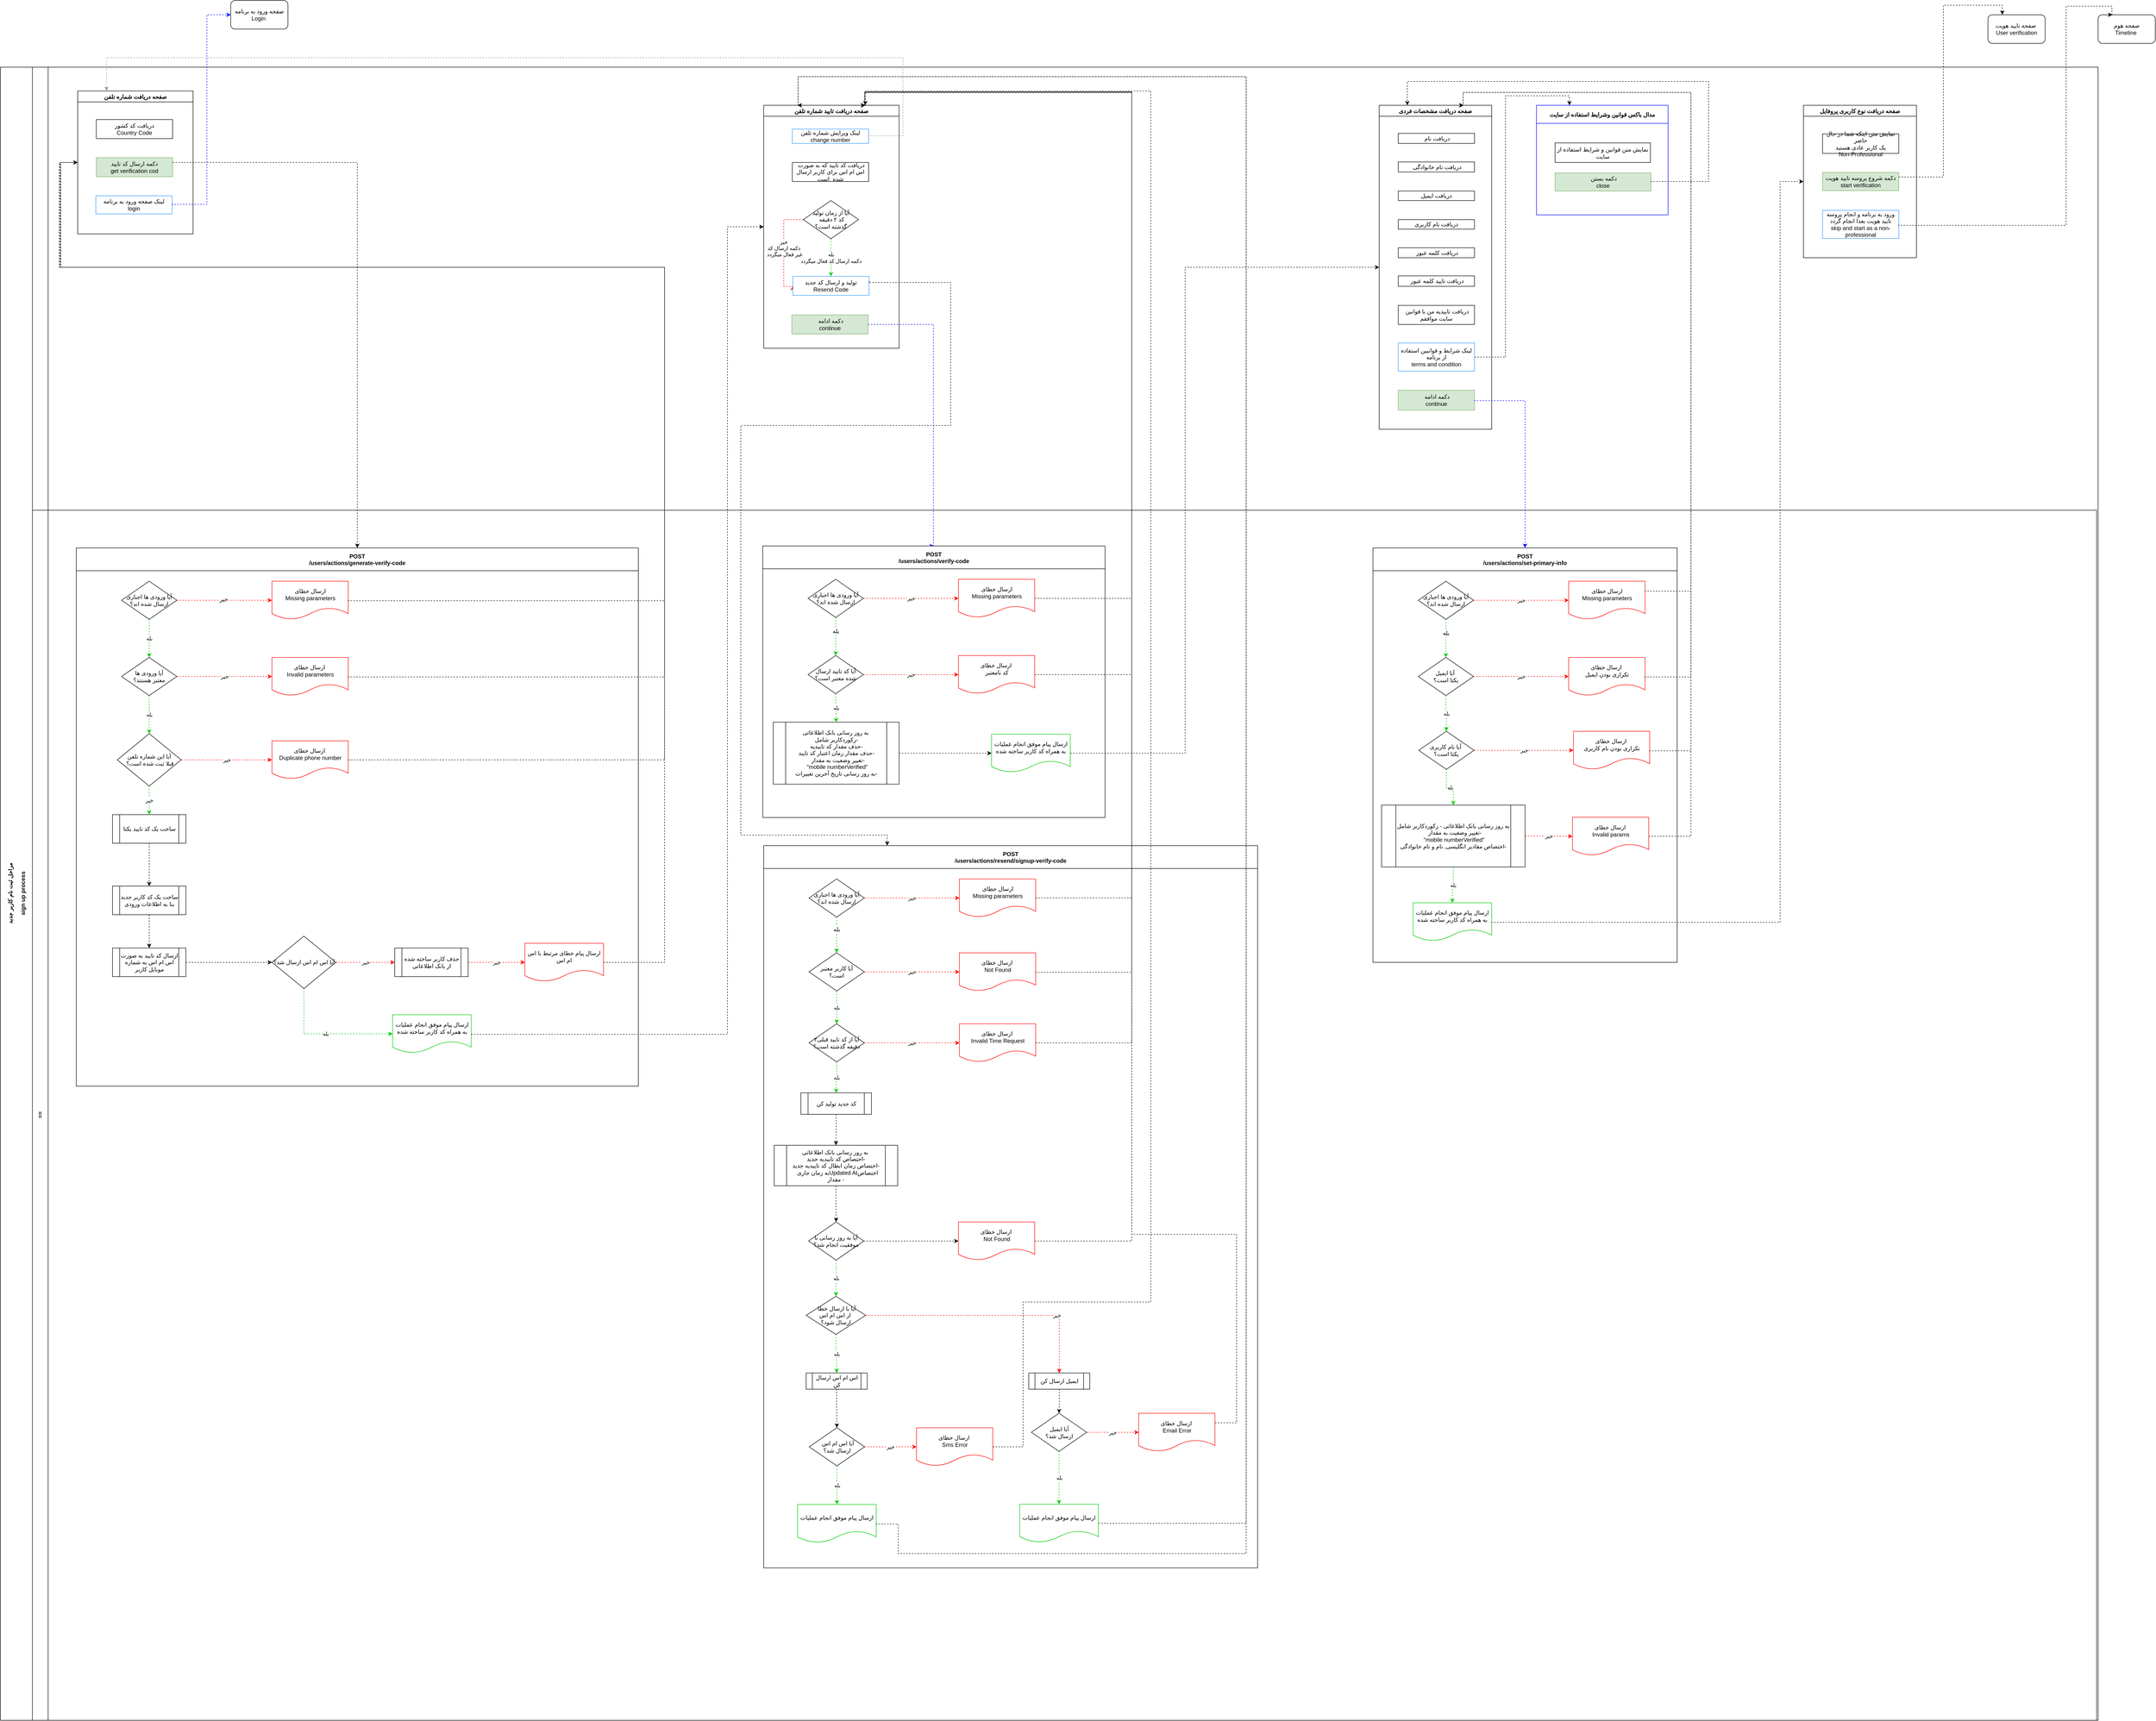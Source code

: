 <mxfile version="10.9.6" type="github"><diagram id="nFZyr5lgO45AVFI8pOyt" name="Page-1"><mxGraphModel dx="2304" dy="843" grid="1" gridSize="10" guides="1" tooltips="1" connect="1" arrows="1" fold="1" page="1" pageScale="1" pageWidth="850" pageHeight="1100" math="0" shadow="0"><root><mxCell id="0"/><mxCell id="1" parent="0"/><mxCell id="tWyBHhLY8joLp8h0VjIt-1" value="&lt;p&gt;مراحل ثبت نام کاربر جدبد&lt;/p&gt;&lt;p&gt;sign up process&lt;/p&gt;" style="swimlane;html=1;childLayout=stackLayout;resizeParent=1;resizeParentMax=0;horizontal=0;startSize=67;horizontalStack=0;" parent="1" vertex="1"><mxGeometry x="-643" y="160" width="4400" height="3470" as="geometry"/></mxCell><mxCell id="tWyBHhLY8joLp8h0VjIt-2" value="بخش کلاینت&lt;br&gt;" style="swimlane;html=1;startSize=33;horizontal=0;" parent="tWyBHhLY8joLp8h0VjIt-1" vertex="1"><mxGeometry x="67" width="4333" height="3470" as="geometry"/></mxCell><mxCell id="tWyBHhLY8joLp8h0VjIt-3" value="صفحه دریافت شماره تلفن" style="swimlane;" parent="tWyBHhLY8joLp8h0VjIt-2" vertex="1"><mxGeometry x="95" y="50" width="242" height="300" as="geometry"/></mxCell><mxCell id="tWyBHhLY8joLp8h0VjIt-4" value="دریافت کد کشور&lt;br&gt;&lt;span&gt;Country Code&lt;/span&gt;&lt;br&gt;" style="rounded=0;whiteSpace=wrap;html=1;" parent="tWyBHhLY8joLp8h0VjIt-3" vertex="1"><mxGeometry x="39" y="60" width="160" height="40" as="geometry"/></mxCell><mxCell id="tWyBHhLY8joLp8h0VjIt-5" value="دکمه ارسال کد تایید&lt;br&gt;get verification cod&lt;br&gt;" style="rounded=0;whiteSpace=wrap;html=1;fillColor=#d5e8d4;strokeColor=#82b366;" parent="tWyBHhLY8joLp8h0VjIt-3" vertex="1"><mxGeometry x="39" y="140" width="160" height="40" as="geometry"/></mxCell><mxCell id="tWyBHhLY8joLp8h0VjIt-6" value="لینک صفحه ورود به برنامه&lt;br&gt;login&lt;br&gt;" style="rounded=0;whiteSpace=wrap;html=1;fillColor=#FFFFFF;strokeColor=#3399FF;" parent="tWyBHhLY8joLp8h0VjIt-3" vertex="1"><mxGeometry x="38" y="220" width="160" height="38" as="geometry"/></mxCell><mxCell id="tWyBHhLY8joLp8h0VjIt-7" value="صفحه دریافت تایید شماره تلفن" style="swimlane;" parent="tWyBHhLY8joLp8h0VjIt-2" vertex="1"><mxGeometry x="1534" y="80" width="284" height="510" as="geometry"/></mxCell><mxCell id="tWyBHhLY8joLp8h0VjIt-8" value="&lt;p&gt;&amp;nbsp;دریافت کد تایید که به صورت اس ام اس برای کاربر ارسال شده&amp;nbsp; است&lt;/p&gt;" style="rounded=0;whiteSpace=wrap;html=1;" parent="tWyBHhLY8joLp8h0VjIt-7" vertex="1"><mxGeometry x="60" y="120" width="160" height="40" as="geometry"/></mxCell><mxCell id="tWyBHhLY8joLp8h0VjIt-9" value="&amp;nbsp;دکمه ادامه&lt;br&gt;continue&lt;br&gt;" style="rounded=0;whiteSpace=wrap;html=1;fillColor=#d5e8d4;strokeColor=#82b366;" parent="tWyBHhLY8joLp8h0VjIt-7" vertex="1"><mxGeometry x="59" y="440" width="160" height="40" as="geometry"/></mxCell><mxCell id="tWyBHhLY8joLp8h0VjIt-10" value="لینک ویرایش شماره تلفن&lt;br&gt;change number&lt;br&gt;" style="rounded=0;whiteSpace=wrap;html=1;fillColor=#FFFFFF;strokeColor=#3399FF;" parent="tWyBHhLY8joLp8h0VjIt-7" vertex="1"><mxGeometry x="60" y="50" width="160" height="30" as="geometry"/></mxCell><mxCell id="_33Z7ZLYEWZeZsowXTWo-3" value="بله&lt;br&gt;دکمه ارسال کد فعال میگردد" style="edgeStyle=orthogonalEdgeStyle;rounded=0;orthogonalLoop=1;jettySize=auto;html=1;exitX=0.5;exitY=1;exitDx=0;exitDy=0;entryX=0.5;entryY=0;entryDx=0;entryDy=0;dashed=1;strokeColor=#00CC00;" edge="1" parent="tWyBHhLY8joLp8h0VjIt-7" source="_33Z7ZLYEWZeZsowXTWo-1" target="_33Z7ZLYEWZeZsowXTWo-2"><mxGeometry relative="1" as="geometry"/></mxCell><mxCell id="_33Z7ZLYEWZeZsowXTWo-4" value="خیر&lt;br&gt;دکمه ارسال کد&lt;br&gt;&amp;nbsp;غیر فعال میگردد" style="edgeStyle=orthogonalEdgeStyle;rounded=0;orthogonalLoop=1;jettySize=auto;html=1;exitX=0;exitY=0.5;exitDx=0;exitDy=0;entryX=0;entryY=0.5;entryDx=0;entryDy=0;dashed=1;strokeColor=#FF0000;" edge="1" parent="tWyBHhLY8joLp8h0VjIt-7" source="_33Z7ZLYEWZeZsowXTWo-1" target="_33Z7ZLYEWZeZsowXTWo-2"><mxGeometry relative="1" as="geometry"><mxPoint x="22" y="400" as="targetPoint"/><Array as="points"><mxPoint x="42" y="240"/><mxPoint x="42" y="380"/></Array></mxGeometry></mxCell><mxCell id="_33Z7ZLYEWZeZsowXTWo-1" value="آیا از زمان تولید&lt;br&gt;&amp;nbsp;کد ۲ دقیقه &lt;br&gt;گذشته است؟" style="rhombus;whiteSpace=wrap;html=1;" vertex="1" parent="tWyBHhLY8joLp8h0VjIt-7"><mxGeometry x="83" y="200" width="116" height="80" as="geometry"/></mxCell><mxCell id="_33Z7ZLYEWZeZsowXTWo-2" value="تولید و ارسال کد جدید&lt;br&gt;Resend Code" style="rounded=0;whiteSpace=wrap;html=1;fillColor=#FFFFFF;strokeColor=#3399FF;" vertex="1" parent="tWyBHhLY8joLp8h0VjIt-7"><mxGeometry x="61" y="359" width="160" height="40" as="geometry"/></mxCell><mxCell id="tWyBHhLY8joLp8h0VjIt-11" value="صفحه دریافت مشخصات فردی" style="swimlane;" parent="tWyBHhLY8joLp8h0VjIt-2" vertex="1"><mxGeometry x="2825" y="80" width="236" height="680" as="geometry"/></mxCell><mxCell id="tWyBHhLY8joLp8h0VjIt-12" value="&lt;p&gt;&amp;nbsp;دریافت نام&lt;/p&gt;" style="rounded=0;whiteSpace=wrap;html=1;" parent="tWyBHhLY8joLp8h0VjIt-11" vertex="1"><mxGeometry x="40" y="59" width="160" height="21" as="geometry"/></mxCell><mxCell id="tWyBHhLY8joLp8h0VjIt-13" value="&amp;nbsp;دریافت&amp;nbsp;&lt;span&gt;نام خانوادگی&lt;/span&gt;&lt;br&gt;" style="rounded=0;whiteSpace=wrap;html=1;" parent="tWyBHhLY8joLp8h0VjIt-11" vertex="1"><mxGeometry x="40" y="119" width="160" height="21" as="geometry"/></mxCell><mxCell id="tWyBHhLY8joLp8h0VjIt-14" value="&lt;span&gt;دریافت&amp;nbsp;&lt;/span&gt;&lt;span&gt;ایمیل&lt;/span&gt;" style="rounded=0;whiteSpace=wrap;html=1;" parent="tWyBHhLY8joLp8h0VjIt-11" vertex="1"><mxGeometry x="40" y="180" width="160" height="20" as="geometry"/></mxCell><mxCell id="tWyBHhLY8joLp8h0VjIt-15" value="&lt;span&gt;دریافت&lt;/span&gt;&lt;span&gt;&amp;nbsp;&lt;/span&gt;&lt;span&gt;نام کاربری&lt;/span&gt;" style="rounded=0;whiteSpace=wrap;html=1;" parent="tWyBHhLY8joLp8h0VjIt-11" vertex="1"><mxGeometry x="40" y="240" width="160" height="20" as="geometry"/></mxCell><mxCell id="tWyBHhLY8joLp8h0VjIt-16" value="&lt;p&gt;&lt;/p&gt;&lt;p&gt;&lt;/p&gt;&lt;p&gt;&lt;/p&gt;&lt;p&gt;&amp;nbsp;دریافت کلمه عبور&lt;/p&gt;" style="rounded=0;whiteSpace=wrap;html=1;" parent="tWyBHhLY8joLp8h0VjIt-11" vertex="1"><mxGeometry x="40" y="299" width="160" height="21" as="geometry"/></mxCell><mxCell id="tWyBHhLY8joLp8h0VjIt-17" value="&lt;p&gt;&lt;/p&gt;&lt;p&gt;&lt;/p&gt;&lt;p&gt;&lt;/p&gt;&lt;p&gt;&lt;/p&gt;&lt;p&gt;&amp;nbsp;دریافت تایید کلمه عبور&lt;/p&gt;" style="rounded=0;whiteSpace=wrap;html=1;" parent="tWyBHhLY8joLp8h0VjIt-11" vertex="1"><mxGeometry x="40" y="358" width="160" height="22" as="geometry"/></mxCell><mxCell id="tWyBHhLY8joLp8h0VjIt-18" value="&amp;nbsp;دکمه ادامه&lt;br&gt;continue&lt;br&gt;" style="rounded=0;whiteSpace=wrap;html=1;fillColor=#d5e8d4;strokeColor=#82b366;" parent="tWyBHhLY8joLp8h0VjIt-11" vertex="1"><mxGeometry x="40" y="598" width="160" height="42" as="geometry"/></mxCell><mxCell id="_33Z7ZLYEWZeZsowXTWo-5" value="&lt;p&gt;&lt;/p&gt;&lt;p&gt;&lt;/p&gt;&lt;p&gt;&lt;/p&gt;&lt;p&gt;&lt;/p&gt;&lt;p&gt;&amp;nbsp;دریافت تاییدیه من با قوانین سایت موافقم&lt;/p&gt;" style="rounded=0;whiteSpace=wrap;html=1;" vertex="1" parent="tWyBHhLY8joLp8h0VjIt-11"><mxGeometry x="40" y="420" width="160" height="40" as="geometry"/></mxCell><mxCell id="_33Z7ZLYEWZeZsowXTWo-135" value="لینک شرایط و قوانیین استفاده از برنامه&lt;br&gt;terms and condition" style="rounded=0;whiteSpace=wrap;html=1;fillColor=#FFFFFF;strokeColor=#3399FF;" vertex="1" parent="tWyBHhLY8joLp8h0VjIt-11"><mxGeometry x="40" y="499" width="160" height="59" as="geometry"/></mxCell><mxCell id="tWyBHhLY8joLp8h0VjIt-19" value="صفحه دریافت نوع کاربری پروفایل" style="swimlane;" parent="tWyBHhLY8joLp8h0VjIt-2" vertex="1"><mxGeometry x="3715" y="80" width="237" height="320" as="geometry"/></mxCell><mxCell id="tWyBHhLY8joLp8h0VjIt-20" value="&lt;p&gt;&lt;/p&gt;&lt;p&gt;نمایش متن اینکه شما در حال حاضر &lt;br&gt;&lt;span&gt;یک کاربر عادی هستید&lt;br&gt;&lt;/span&gt;Non-Professional&lt;/p&gt;" style="rounded=0;whiteSpace=wrap;html=1;" parent="tWyBHhLY8joLp8h0VjIt-19" vertex="1"><mxGeometry x="40" y="60" width="160" height="41" as="geometry"/></mxCell><mxCell id="tWyBHhLY8joLp8h0VjIt-23" value="&amp;nbsp;دکمه شروع پروسه تایید هویت&amp;nbsp;&lt;br&gt;start verification" style="rounded=0;whiteSpace=wrap;html=1;fillColor=#d5e8d4;strokeColor=#82b366;" parent="tWyBHhLY8joLp8h0VjIt-19" vertex="1"><mxGeometry x="40" y="141" width="160" height="38" as="geometry"/></mxCell><mxCell id="_33Z7ZLYEWZeZsowXTWo-150" value="ورود به برنامه و انجام پروسه تایید هویت بعدا انجام گردد&lt;br&gt;skip and start as a non-professional" style="rounded=0;whiteSpace=wrap;html=1;fillColor=#FFFFFF;strokeColor=#3399FF;" vertex="1" parent="tWyBHhLY8joLp8h0VjIt-19"><mxGeometry x="40" y="220.5" width="160" height="59" as="geometry"/></mxCell><mxCell id="tWyBHhLY8joLp8h0VjIt-25" style="edgeStyle=orthogonalEdgeStyle;rounded=0;orthogonalLoop=1;jettySize=auto;html=1;exitX=1;exitY=0.5;exitDx=0;exitDy=0;entryX=0.5;entryY=0;entryDx=0;entryDy=0;dashed=1;fillColor=#dae8fc;strokeColor=#0000FF;" parent="tWyBHhLY8joLp8h0VjIt-2" source="tWyBHhLY8joLp8h0VjIt-9" target="tWyBHhLY8joLp8h0VjIt-71" edge="1"><mxGeometry relative="1" as="geometry"><Array as="points"><mxPoint x="1890" y="540"/></Array></mxGeometry></mxCell><mxCell id="tWyBHhLY8joLp8h0VjIt-26" style="edgeStyle=orthogonalEdgeStyle;rounded=0;orthogonalLoop=1;jettySize=auto;html=1;dashed=1;fillColor=#dae8fc;strokeColor=#0000FF;exitX=1;exitY=0.5;exitDx=0;exitDy=0;entryX=0.5;entryY=0;entryDx=0;entryDy=0;" parent="tWyBHhLY8joLp8h0VjIt-2" source="tWyBHhLY8joLp8h0VjIt-18" target="tWyBHhLY8joLp8h0VjIt-128" edge="1"><mxGeometry relative="1" as="geometry"><Array as="points"><mxPoint x="3131" y="700"/></Array><mxPoint x="3956" y="490" as="sourcePoint"/><mxPoint x="4286" y="532" as="targetPoint"/></mxGeometry></mxCell><mxCell id="tWyBHhLY8joLp8h0VjIt-27" style="edgeStyle=orthogonalEdgeStyle;rounded=0;orthogonalLoop=1;jettySize=auto;html=1;exitX=1;exitY=0.5;exitDx=0;exitDy=0;entryX=0.25;entryY=0;entryDx=0;entryDy=0;dashed=1;strokeColor=#999999;" parent="tWyBHhLY8joLp8h0VjIt-2" source="tWyBHhLY8joLp8h0VjIt-10" target="tWyBHhLY8joLp8h0VjIt-3" edge="1"><mxGeometry relative="1" as="geometry"><Array as="points"><mxPoint x="1754" y="144"/><mxPoint x="1826" y="144"/><mxPoint x="1826" y="-20"/><mxPoint x="156" y="-20"/></Array></mxGeometry></mxCell><mxCell id="tWyBHhLY8joLp8h0VjIt-28" value="==" style="swimlane;html=1;startSize=33;horizontal=0;" parent="tWyBHhLY8joLp8h0VjIt-2" vertex="1"><mxGeometry y="930" width="4330" height="2540" as="geometry"/></mxCell><mxCell id="tWyBHhLY8joLp8h0VjIt-62" value="POST&#10;/users/actions/generate-verify-code" style="swimlane;startSize=48;" parent="tWyBHhLY8joLp8h0VjIt-28" vertex="1"><mxGeometry x="92" y="79" width="1179" height="1130" as="geometry"/></mxCell><mxCell id="tWyBHhLY8joLp8h0VjIt-97" style="edgeStyle=orthogonalEdgeStyle;rounded=0;orthogonalLoop=1;jettySize=auto;html=1;exitX=1;exitY=0.5;exitDx=0;exitDy=0;entryX=0;entryY=0.5;entryDx=0;entryDy=0;dashed=1;strokeColor=#FF0000;" parent="tWyBHhLY8joLp8h0VjIt-62" source="tWyBHhLY8joLp8h0VjIt-36" target="tWyBHhLY8joLp8h0VjIt-40" edge="1"><mxGeometry relative="1" as="geometry"/></mxCell><mxCell id="tWyBHhLY8joLp8h0VjIt-100" value="خیر" style="text;html=1;resizable=0;points=[];align=center;verticalAlign=middle;labelBackgroundColor=#ffffff;" parent="tWyBHhLY8joLp8h0VjIt-97" vertex="1" connectable="0"><mxGeometry x="-0.025" y="3" relative="1" as="geometry"><mxPoint y="1" as="offset"/></mxGeometry></mxCell><mxCell id="tWyBHhLY8joLp8h0VjIt-98" value="بله" style="edgeStyle=orthogonalEdgeStyle;rounded=0;orthogonalLoop=1;jettySize=auto;html=1;exitX=0.5;exitY=1;exitDx=0;exitDy=0;entryX=0.5;entryY=0;entryDx=0;entryDy=0;dashed=1;strokeColor=#00CC00;" parent="tWyBHhLY8joLp8h0VjIt-62" source="tWyBHhLY8joLp8h0VjIt-36" target="tWyBHhLY8joLp8h0VjIt-37" edge="1"><mxGeometry relative="1" as="geometry"/></mxCell><mxCell id="tWyBHhLY8joLp8h0VjIt-36" value="آیا ورودی ها اجباری ارسال شده اند؟" style="rhombus;whiteSpace=wrap;html=1;" parent="tWyBHhLY8joLp8h0VjIt-62" vertex="1"><mxGeometry x="95" y="70" width="116" height="80" as="geometry"/></mxCell><mxCell id="tWyBHhLY8joLp8h0VjIt-99" value="خیر" style="edgeStyle=orthogonalEdgeStyle;rounded=0;orthogonalLoop=1;jettySize=auto;html=1;exitX=1;exitY=0.5;exitDx=0;exitDy=0;entryX=0;entryY=0.5;entryDx=0;entryDy=0;dashed=1;strokeColor=#FF0000;" parent="tWyBHhLY8joLp8h0VjIt-62" source="tWyBHhLY8joLp8h0VjIt-37" target="tWyBHhLY8joLp8h0VjIt-45" edge="1"><mxGeometry relative="1" as="geometry"/></mxCell><mxCell id="tWyBHhLY8joLp8h0VjIt-101" value="بله" style="edgeStyle=orthogonalEdgeStyle;rounded=0;orthogonalLoop=1;jettySize=auto;html=1;exitX=0.5;exitY=1;exitDx=0;exitDy=0;dashed=1;strokeColor=#00CC00;" parent="tWyBHhLY8joLp8h0VjIt-62" source="tWyBHhLY8joLp8h0VjIt-37" target="tWyBHhLY8joLp8h0VjIt-43" edge="1"><mxGeometry relative="1" as="geometry"/></mxCell><mxCell id="tWyBHhLY8joLp8h0VjIt-37" value="آیا ورودی ها &lt;br&gt;معتبر هستند؟" style="rhombus;whiteSpace=wrap;html=1;" parent="tWyBHhLY8joLp8h0VjIt-62" vertex="1"><mxGeometry x="95" y="230" width="116" height="80" as="geometry"/></mxCell><mxCell id="tWyBHhLY8joLp8h0VjIt-38" value="بله" style="edgeStyle=orthogonalEdgeStyle;rounded=0;orthogonalLoop=1;jettySize=auto;html=1;exitX=0.5;exitY=1;exitDx=0;exitDy=0;entryX=0.5;entryY=0;entryDx=0;entryDy=0;dashed=1;strokeColor=#00CC00;" parent="tWyBHhLY8joLp8h0VjIt-62" edge="1"><mxGeometry relative="1" as="geometry"/></mxCell><mxCell id="tWyBHhLY8joLp8h0VjIt-104" style="edgeStyle=orthogonalEdgeStyle;rounded=0;orthogonalLoop=1;jettySize=auto;html=1;exitX=0.5;exitY=1;exitDx=0;exitDy=0;entryX=0.5;entryY=0;entryDx=0;entryDy=0;dashed=1;strokeColor=#000000;" parent="tWyBHhLY8joLp8h0VjIt-62" source="tWyBHhLY8joLp8h0VjIt-39" target="tWyBHhLY8joLp8h0VjIt-50" edge="1"><mxGeometry relative="1" as="geometry"/></mxCell><mxCell id="tWyBHhLY8joLp8h0VjIt-39" value="ساخت یک کد تایید یکتا" style="shape=process;whiteSpace=wrap;html=1;backgroundOutline=1;" parent="tWyBHhLY8joLp8h0VjIt-62" vertex="1"><mxGeometry x="76" y="560" width="154" height="60" as="geometry"/></mxCell><mxCell id="tWyBHhLY8joLp8h0VjIt-40" value="ارسال خطای&lt;br&gt;Missing parameters" style="shape=document;whiteSpace=wrap;html=1;boundedLbl=1;strokeColor=#FF0000;" parent="tWyBHhLY8joLp8h0VjIt-62" vertex="1"><mxGeometry x="410.5" y="70" width="160" height="80" as="geometry"/></mxCell><mxCell id="tWyBHhLY8joLp8h0VjIt-41" value="خیر" style="edgeStyle=orthogonalEdgeStyle;rounded=0;orthogonalLoop=1;jettySize=auto;html=1;exitX=1;exitY=0.5;exitDx=0;exitDy=0;entryX=0;entryY=0.5;entryDx=0;entryDy=0;dashed=1;strokeColor=#FF0000;" parent="tWyBHhLY8joLp8h0VjIt-62" edge="1"><mxGeometry relative="1" as="geometry"/></mxCell><mxCell id="tWyBHhLY8joLp8h0VjIt-48" value="خیر" style="edgeStyle=orthogonalEdgeStyle;rounded=0;orthogonalLoop=1;jettySize=auto;html=1;exitX=0.5;exitY=1;exitDx=0;exitDy=0;entryX=0.5;entryY=0;entryDx=0;entryDy=0;dashed=1;strokeColor=#FF0000;" parent="tWyBHhLY8joLp8h0VjIt-62" edge="1"><mxGeometry relative="1" as="geometry"/></mxCell><mxCell id="tWyBHhLY8joLp8h0VjIt-102" value="خیر" style="edgeStyle=orthogonalEdgeStyle;rounded=0;orthogonalLoop=1;jettySize=auto;html=1;exitX=1;exitY=0.5;exitDx=0;exitDy=0;dashed=1;strokeColor=#FF0000;" parent="tWyBHhLY8joLp8h0VjIt-62" source="tWyBHhLY8joLp8h0VjIt-43" target="tWyBHhLY8joLp8h0VjIt-46" edge="1"><mxGeometry relative="1" as="geometry"/></mxCell><mxCell id="tWyBHhLY8joLp8h0VjIt-103" value="خیر" style="edgeStyle=orthogonalEdgeStyle;rounded=0;orthogonalLoop=1;jettySize=auto;html=1;exitX=0.5;exitY=1;exitDx=0;exitDy=0;entryX=0.5;entryY=0;entryDx=0;entryDy=0;dashed=1;strokeColor=#00CC00;" parent="tWyBHhLY8joLp8h0VjIt-62" source="tWyBHhLY8joLp8h0VjIt-43" target="tWyBHhLY8joLp8h0VjIt-39" edge="1"><mxGeometry relative="1" as="geometry"/></mxCell><mxCell id="tWyBHhLY8joLp8h0VjIt-43" value="آیا این شماره تلفن&lt;br&gt;&amp;nbsp;قبلا ثبت شده است؟" style="rhombus;whiteSpace=wrap;html=1;" parent="tWyBHhLY8joLp8h0VjIt-62" vertex="1"><mxGeometry x="86" y="390" width="134" height="110" as="geometry"/></mxCell><mxCell id="tWyBHhLY8joLp8h0VjIt-44" value="بله" style="edgeStyle=orthogonalEdgeStyle;rounded=0;orthogonalLoop=1;jettySize=auto;html=1;exitX=0.5;exitY=1;exitDx=0;exitDy=0;dashed=1;strokeColor=#00CC00;" parent="tWyBHhLY8joLp8h0VjIt-62" edge="1"><mxGeometry relative="1" as="geometry"/></mxCell><mxCell id="tWyBHhLY8joLp8h0VjIt-45" value="&lt;span style=&quot;white-space: normal&quot;&gt;ارسال خطای&amp;nbsp;&lt;/span&gt;&lt;br style=&quot;white-space: normal&quot;&gt;&lt;span style=&quot;white-space: normal&quot;&gt;Invalid parameters&lt;/span&gt;" style="shape=document;whiteSpace=wrap;html=1;boundedLbl=1;strokeColor=#FF0000;" parent="tWyBHhLY8joLp8h0VjIt-62" vertex="1"><mxGeometry x="410.5" y="230" width="160" height="80" as="geometry"/></mxCell><mxCell id="tWyBHhLY8joLp8h0VjIt-42" value="خیر" style="edgeStyle=orthogonalEdgeStyle;rounded=0;orthogonalLoop=1;jettySize=auto;html=1;exitX=1;exitY=0.5;exitDx=0;exitDy=0;entryX=0;entryY=0.5;entryDx=0;entryDy=0;dashed=1;strokeColor=#FF0000;" parent="tWyBHhLY8joLp8h0VjIt-62" edge="1"><mxGeometry relative="1" as="geometry"><Array as="points"><mxPoint x="357" y="270"/><mxPoint x="357" y="270"/></Array></mxGeometry></mxCell><mxCell id="tWyBHhLY8joLp8h0VjIt-46" value="&lt;span style=&quot;white-space: normal&quot;&gt;ارسال خطای&amp;nbsp;&lt;/span&gt;&lt;br style=&quot;white-space: normal&quot;&gt;&lt;span style=&quot;white-space: normal&quot;&gt;Duplicate phone number&lt;/span&gt;" style="shape=document;whiteSpace=wrap;html=1;boundedLbl=1;strokeColor=#FF0000;" parent="tWyBHhLY8joLp8h0VjIt-62" vertex="1"><mxGeometry x="410.5" y="405" width="160" height="80" as="geometry"/></mxCell><mxCell id="tWyBHhLY8joLp8h0VjIt-47" value="خیر" style="edgeStyle=orthogonalEdgeStyle;rounded=0;orthogonalLoop=1;jettySize=auto;html=1;exitX=1;exitY=0.5;exitDx=0;exitDy=0;entryX=0;entryY=0.5;entryDx=0;entryDy=0;dashed=1;strokeColor=#FF0000;" parent="tWyBHhLY8joLp8h0VjIt-62" edge="1"><mxGeometry relative="1" as="geometry"/></mxCell><mxCell id="tWyBHhLY8joLp8h0VjIt-105" style="edgeStyle=orthogonalEdgeStyle;rounded=0;orthogonalLoop=1;jettySize=auto;html=1;exitX=0.5;exitY=1;exitDx=0;exitDy=0;entryX=0.5;entryY=0;entryDx=0;entryDy=0;dashed=1;strokeColor=#000000;" parent="tWyBHhLY8joLp8h0VjIt-62" source="tWyBHhLY8joLp8h0VjIt-50" target="tWyBHhLY8joLp8h0VjIt-52" edge="1"><mxGeometry relative="1" as="geometry"/></mxCell><mxCell id="tWyBHhLY8joLp8h0VjIt-50" value="ساخت یک کد کاربر جدید بنا به اطلاعات ورودی" style="shape=process;whiteSpace=wrap;html=1;backgroundOutline=1;" parent="tWyBHhLY8joLp8h0VjIt-62" vertex="1"><mxGeometry x="76" y="710" width="154" height="60" as="geometry"/></mxCell><mxCell id="tWyBHhLY8joLp8h0VjIt-51" style="edgeStyle=orthogonalEdgeStyle;rounded=0;orthogonalLoop=1;jettySize=auto;html=1;exitX=0.5;exitY=1;exitDx=0;exitDy=0;dashed=1;strokeColor=#000000;" parent="tWyBHhLY8joLp8h0VjIt-62" edge="1"><mxGeometry relative="1" as="geometry"/></mxCell><mxCell id="tWyBHhLY8joLp8h0VjIt-106" style="edgeStyle=orthogonalEdgeStyle;rounded=0;orthogonalLoop=1;jettySize=auto;html=1;exitX=1;exitY=0.5;exitDx=0;exitDy=0;entryX=0;entryY=0.5;entryDx=0;entryDy=0;dashed=1;strokeColor=#000000;" parent="tWyBHhLY8joLp8h0VjIt-62" source="tWyBHhLY8joLp8h0VjIt-52" target="tWyBHhLY8joLp8h0VjIt-54" edge="1"><mxGeometry relative="1" as="geometry"/></mxCell><mxCell id="tWyBHhLY8joLp8h0VjIt-52" value="ارسال کد تایید به صورت اس ام اس به شماره موبایل کاربر" style="shape=process;whiteSpace=wrap;html=1;backgroundOutline=1;" parent="tWyBHhLY8joLp8h0VjIt-62" vertex="1"><mxGeometry x="76" y="840" width="154" height="60" as="geometry"/></mxCell><mxCell id="tWyBHhLY8joLp8h0VjIt-53" style="edgeStyle=orthogonalEdgeStyle;rounded=0;orthogonalLoop=1;jettySize=auto;html=1;exitX=0.5;exitY=1;exitDx=0;exitDy=0;entryX=0.5;entryY=0;entryDx=0;entryDy=0;dashed=1;strokeColor=#000000;" parent="tWyBHhLY8joLp8h0VjIt-62" edge="1"><mxGeometry relative="1" as="geometry"/></mxCell><mxCell id="tWyBHhLY8joLp8h0VjIt-107" value="بله" style="edgeStyle=orthogonalEdgeStyle;rounded=0;orthogonalLoop=1;jettySize=auto;html=1;exitX=0.5;exitY=1;exitDx=0;exitDy=0;entryX=0;entryY=0.5;entryDx=0;entryDy=0;dashed=1;strokeColor=#00CC00;" parent="tWyBHhLY8joLp8h0VjIt-62" source="tWyBHhLY8joLp8h0VjIt-54" target="tWyBHhLY8joLp8h0VjIt-60" edge="1"><mxGeometry relative="1" as="geometry"/></mxCell><mxCell id="tWyBHhLY8joLp8h0VjIt-109" value="خیر" style="edgeStyle=orthogonalEdgeStyle;rounded=0;orthogonalLoop=1;jettySize=auto;html=1;exitX=1;exitY=0.5;exitDx=0;exitDy=0;entryX=0;entryY=0.5;entryDx=0;entryDy=0;dashed=1;strokeColor=#FF0000;" parent="tWyBHhLY8joLp8h0VjIt-62" source="tWyBHhLY8joLp8h0VjIt-54" target="tWyBHhLY8joLp8h0VjIt-56" edge="1"><mxGeometry relative="1" as="geometry"/></mxCell><mxCell id="tWyBHhLY8joLp8h0VjIt-54" value="آیا اس ام اس ارسال شد؟" style="rhombus;whiteSpace=wrap;html=1;" parent="tWyBHhLY8joLp8h0VjIt-62" vertex="1"><mxGeometry x="410.5" y="815" width="134" height="110" as="geometry"/></mxCell><mxCell id="tWyBHhLY8joLp8h0VjIt-55" style="edgeStyle=orthogonalEdgeStyle;rounded=0;orthogonalLoop=1;jettySize=auto;html=1;exitX=1;exitY=0.5;exitDx=0;exitDy=0;entryX=0;entryY=0.5;entryDx=0;entryDy=0;dashed=1;strokeColor=#000000;" parent="tWyBHhLY8joLp8h0VjIt-62" edge="1"><mxGeometry relative="1" as="geometry"/></mxCell><mxCell id="tWyBHhLY8joLp8h0VjIt-110" value="خیر" style="edgeStyle=orthogonalEdgeStyle;rounded=0;orthogonalLoop=1;jettySize=auto;html=1;exitX=1;exitY=0.5;exitDx=0;exitDy=0;entryX=0;entryY=0.5;entryDx=0;entryDy=0;dashed=1;strokeColor=#FF0000;" parent="tWyBHhLY8joLp8h0VjIt-62" source="tWyBHhLY8joLp8h0VjIt-56" target="tWyBHhLY8joLp8h0VjIt-58" edge="1"><mxGeometry relative="1" as="geometry"/></mxCell><mxCell id="tWyBHhLY8joLp8h0VjIt-56" value="حذف کاربر ساخته شده از بانک اطلاعاتی" style="shape=process;whiteSpace=wrap;html=1;backgroundOutline=1;" parent="tWyBHhLY8joLp8h0VjIt-62" vertex="1"><mxGeometry x="668" y="840" width="154" height="60" as="geometry"/></mxCell><mxCell id="tWyBHhLY8joLp8h0VjIt-57" value="خیر" style="edgeStyle=orthogonalEdgeStyle;rounded=0;orthogonalLoop=1;jettySize=auto;html=1;exitX=1;exitY=0.5;exitDx=0;exitDy=0;entryX=0;entryY=0.5;entryDx=0;entryDy=0;dashed=1;strokeColor=#FF0000;" parent="tWyBHhLY8joLp8h0VjIt-62" edge="1"><mxGeometry relative="1" as="geometry"/></mxCell><mxCell id="tWyBHhLY8joLp8h0VjIt-58" value="ارسال پیام خطای مرتبط با اس ام اس" style="shape=document;whiteSpace=wrap;html=1;boundedLbl=1;strokeColor=#FF0000;" parent="tWyBHhLY8joLp8h0VjIt-62" vertex="1"><mxGeometry x="941" y="830" width="165" height="80" as="geometry"/></mxCell><mxCell id="tWyBHhLY8joLp8h0VjIt-59" style="edgeStyle=orthogonalEdgeStyle;rounded=0;orthogonalLoop=1;jettySize=auto;html=1;exitX=1;exitY=0.5;exitDx=0;exitDy=0;entryX=0;entryY=0.5;entryDx=0;entryDy=0;dashed=1;strokeColor=#000000;" parent="tWyBHhLY8joLp8h0VjIt-62" edge="1"><mxGeometry relative="1" as="geometry"/></mxCell><mxCell id="tWyBHhLY8joLp8h0VjIt-60" value="ارسال پیام موفق انجام عملیات به همراه کد کاربر ساخته شده" style="shape=document;whiteSpace=wrap;html=1;boundedLbl=1;strokeColor=#00CC00;" parent="tWyBHhLY8joLp8h0VjIt-62" vertex="1"><mxGeometry x="663.5" y="980" width="165" height="80" as="geometry"/></mxCell><mxCell id="tWyBHhLY8joLp8h0VjIt-61" value="بله" style="edgeStyle=orthogonalEdgeStyle;rounded=0;orthogonalLoop=1;jettySize=auto;html=1;exitX=0.5;exitY=1;exitDx=0;exitDy=0;dashed=1;strokeColor=#00CC00;" parent="tWyBHhLY8joLp8h0VjIt-62" edge="1"><mxGeometry relative="1" as="geometry"/></mxCell><mxCell id="tWyBHhLY8joLp8h0VjIt-71" value="POST &#10;/users/actions/verify-code" style="swimlane;startSize=48;" parent="tWyBHhLY8joLp8h0VjIt-28" vertex="1"><mxGeometry x="1532" y="75" width="718" height="570" as="geometry"/></mxCell><mxCell id="tWyBHhLY8joLp8h0VjIt-112" value="خیر" style="edgeStyle=orthogonalEdgeStyle;rounded=0;orthogonalLoop=1;jettySize=auto;html=1;exitX=1;exitY=0.5;exitDx=0;exitDy=0;entryX=0;entryY=0.5;entryDx=0;entryDy=0;dashed=1;strokeColor=#FF0000;" parent="tWyBHhLY8joLp8h0VjIt-71" source="tWyBHhLY8joLp8h0VjIt-72" target="tWyBHhLY8joLp8h0VjIt-76" edge="1"><mxGeometry relative="1" as="geometry"/></mxCell><mxCell id="tWyBHhLY8joLp8h0VjIt-113" style="edgeStyle=orthogonalEdgeStyle;rounded=0;orthogonalLoop=1;jettySize=auto;html=1;exitX=0.5;exitY=1;exitDx=0;exitDy=0;dashed=1;strokeColor=#00CC00;" parent="tWyBHhLY8joLp8h0VjIt-71" source="tWyBHhLY8joLp8h0VjIt-72" target="tWyBHhLY8joLp8h0VjIt-73" edge="1"><mxGeometry relative="1" as="geometry"/></mxCell><mxCell id="tWyBHhLY8joLp8h0VjIt-116" value="بله" style="text;html=1;resizable=0;points=[];align=center;verticalAlign=middle;labelBackgroundColor=#ffffff;" parent="tWyBHhLY8joLp8h0VjIt-113" vertex="1" connectable="0"><mxGeometry x="-0.015" y="-11" relative="1" as="geometry"><mxPoint x="11" y="-11" as="offset"/></mxGeometry></mxCell><mxCell id="tWyBHhLY8joLp8h0VjIt-72" value="آیا ورودی ها اجباری ارسال شده اند؟" style="rhombus;whiteSpace=wrap;html=1;" parent="tWyBHhLY8joLp8h0VjIt-71" vertex="1"><mxGeometry x="95" y="70" width="116" height="80" as="geometry"/></mxCell><mxCell id="tWyBHhLY8joLp8h0VjIt-117" value="خیر" style="edgeStyle=orthogonalEdgeStyle;rounded=0;orthogonalLoop=1;jettySize=auto;html=1;exitX=1;exitY=0.5;exitDx=0;exitDy=0;entryX=0;entryY=0.5;entryDx=0;entryDy=0;dashed=1;strokeColor=#FF0000;" parent="tWyBHhLY8joLp8h0VjIt-71" source="tWyBHhLY8joLp8h0VjIt-73" target="tWyBHhLY8joLp8h0VjIt-81" edge="1"><mxGeometry relative="1" as="geometry"/></mxCell><mxCell id="tWyBHhLY8joLp8h0VjIt-73" value="آیا کد تایید ارسال&lt;br&gt;شده معتبر است؟" style="rhombus;whiteSpace=wrap;html=1;" parent="tWyBHhLY8joLp8h0VjIt-71" vertex="1"><mxGeometry x="95" y="230" width="116" height="80" as="geometry"/></mxCell><mxCell id="tWyBHhLY8joLp8h0VjIt-74" value="بله" style="edgeStyle=orthogonalEdgeStyle;rounded=0;orthogonalLoop=1;jettySize=auto;html=1;exitX=0.5;exitY=1;exitDx=0;exitDy=0;entryX=0.5;entryY=0;entryDx=0;entryDy=0;dashed=1;strokeColor=#00CC00;" parent="tWyBHhLY8joLp8h0VjIt-71" edge="1"><mxGeometry relative="1" as="geometry"/></mxCell><mxCell id="tWyBHhLY8joLp8h0VjIt-119" style="edgeStyle=orthogonalEdgeStyle;rounded=0;orthogonalLoop=1;jettySize=auto;html=1;exitX=1;exitY=0.5;exitDx=0;exitDy=0;entryX=0;entryY=0.5;entryDx=0;entryDy=0;dashed=1;strokeColor=#000000;" parent="tWyBHhLY8joLp8h0VjIt-71" source="tWyBHhLY8joLp8h0VjIt-75" target="tWyBHhLY8joLp8h0VjIt-95" edge="1"><mxGeometry relative="1" as="geometry"/></mxCell><mxCell id="tWyBHhLY8joLp8h0VjIt-75" value="به روز رسانی بانک اطلاعاتی&amp;nbsp;&lt;br&gt;رکوردکاربر شامل-&lt;br&gt;حذف مقدار کد تاییدیه-&lt;br&gt;حدف مقدار زمان اعتبار کد تایید-&lt;br&gt;&amp;nbsp; تغییر وضعیت به مقدار-&lt;br&gt;&amp;nbsp;&quot;mobile numberVerified&quot;&lt;br&gt;به روز رسانی تاریخ آخرین تغییرات-" style="shape=process;whiteSpace=wrap;html=1;backgroundOutline=1;" parent="tWyBHhLY8joLp8h0VjIt-71" vertex="1"><mxGeometry x="22" y="370" width="264" height="130" as="geometry"/></mxCell><mxCell id="tWyBHhLY8joLp8h0VjIt-76" value="ارسال خطای&lt;br&gt;Missing parameters" style="shape=document;whiteSpace=wrap;html=1;boundedLbl=1;strokeColor=#FF0000;" parent="tWyBHhLY8joLp8h0VjIt-71" vertex="1"><mxGeometry x="410.5" y="70" width="160" height="80" as="geometry"/></mxCell><mxCell id="tWyBHhLY8joLp8h0VjIt-77" value="خیر" style="edgeStyle=orthogonalEdgeStyle;rounded=0;orthogonalLoop=1;jettySize=auto;html=1;exitX=1;exitY=0.5;exitDx=0;exitDy=0;entryX=0;entryY=0.5;entryDx=0;entryDy=0;dashed=1;strokeColor=#FF0000;" parent="tWyBHhLY8joLp8h0VjIt-71" edge="1"><mxGeometry relative="1" as="geometry"/></mxCell><mxCell id="tWyBHhLY8joLp8h0VjIt-78" value="خیر" style="edgeStyle=orthogonalEdgeStyle;rounded=0;orthogonalLoop=1;jettySize=auto;html=1;exitX=0.5;exitY=1;exitDx=0;exitDy=0;entryX=0.5;entryY=0;entryDx=0;entryDy=0;dashed=1;strokeColor=#FF0000;" parent="tWyBHhLY8joLp8h0VjIt-71" edge="1"><mxGeometry relative="1" as="geometry"/></mxCell><mxCell id="tWyBHhLY8joLp8h0VjIt-118" value="بله" style="edgeStyle=orthogonalEdgeStyle;rounded=0;orthogonalLoop=1;jettySize=auto;html=1;exitX=0.5;exitY=1;exitDx=0;exitDy=0;entryX=0.5;entryY=0;entryDx=0;entryDy=0;dashed=1;strokeColor=#00CC00;" parent="tWyBHhLY8joLp8h0VjIt-71" source="tWyBHhLY8joLp8h0VjIt-73" target="tWyBHhLY8joLp8h0VjIt-75" edge="1"><mxGeometry relative="1" as="geometry"><mxPoint x="152.667" y="500" as="sourcePoint"/></mxGeometry></mxCell><mxCell id="tWyBHhLY8joLp8h0VjIt-80" value="بله" style="edgeStyle=orthogonalEdgeStyle;rounded=0;orthogonalLoop=1;jettySize=auto;html=1;exitX=0.5;exitY=1;exitDx=0;exitDy=0;dashed=1;strokeColor=#00CC00;" parent="tWyBHhLY8joLp8h0VjIt-71" edge="1"><mxGeometry relative="1" as="geometry"/></mxCell><mxCell id="tWyBHhLY8joLp8h0VjIt-81" value="&lt;span style=&quot;white-space: normal&quot;&gt;ارسال خطای&amp;nbsp;&lt;/span&gt;&lt;br style=&quot;white-space: normal&quot;&gt;&lt;span style=&quot;white-space: normal&quot;&gt;کد نامعتبر&lt;/span&gt;" style="shape=document;whiteSpace=wrap;html=1;boundedLbl=1;strokeColor=#FF0000;" parent="tWyBHhLY8joLp8h0VjIt-71" vertex="1"><mxGeometry x="410.5" y="230" width="160" height="80" as="geometry"/></mxCell><mxCell id="tWyBHhLY8joLp8h0VjIt-82" value="خیر" style="edgeStyle=orthogonalEdgeStyle;rounded=0;orthogonalLoop=1;jettySize=auto;html=1;exitX=1;exitY=0.5;exitDx=0;exitDy=0;entryX=0;entryY=0.5;entryDx=0;entryDy=0;dashed=1;strokeColor=#FF0000;" parent="tWyBHhLY8joLp8h0VjIt-71" edge="1"><mxGeometry relative="1" as="geometry"><Array as="points"><mxPoint x="357" y="270"/><mxPoint x="357" y="270"/></Array></mxGeometry></mxCell><mxCell id="tWyBHhLY8joLp8h0VjIt-84" value="خیر" style="edgeStyle=orthogonalEdgeStyle;rounded=0;orthogonalLoop=1;jettySize=auto;html=1;exitX=1;exitY=0.5;exitDx=0;exitDy=0;entryX=0;entryY=0.5;entryDx=0;entryDy=0;dashed=1;strokeColor=#FF0000;" parent="tWyBHhLY8joLp8h0VjIt-71" edge="1"><mxGeometry relative="1" as="geometry"/></mxCell><mxCell id="tWyBHhLY8joLp8h0VjIt-86" style="edgeStyle=orthogonalEdgeStyle;rounded=0;orthogonalLoop=1;jettySize=auto;html=1;exitX=0.5;exitY=1;exitDx=0;exitDy=0;dashed=1;strokeColor=#000000;" parent="tWyBHhLY8joLp8h0VjIt-71" edge="1"><mxGeometry relative="1" as="geometry"/></mxCell><mxCell id="tWyBHhLY8joLp8h0VjIt-88" style="edgeStyle=orthogonalEdgeStyle;rounded=0;orthogonalLoop=1;jettySize=auto;html=1;exitX=0.5;exitY=1;exitDx=0;exitDy=0;entryX=0.5;entryY=0;entryDx=0;entryDy=0;dashed=1;strokeColor=#000000;" parent="tWyBHhLY8joLp8h0VjIt-71" edge="1"><mxGeometry relative="1" as="geometry"/></mxCell><mxCell id="tWyBHhLY8joLp8h0VjIt-90" style="edgeStyle=orthogonalEdgeStyle;rounded=0;orthogonalLoop=1;jettySize=auto;html=1;exitX=1;exitY=0.5;exitDx=0;exitDy=0;entryX=0;entryY=0.5;entryDx=0;entryDy=0;dashed=1;strokeColor=#000000;" parent="tWyBHhLY8joLp8h0VjIt-71" edge="1"><mxGeometry relative="1" as="geometry"/></mxCell><mxCell id="tWyBHhLY8joLp8h0VjIt-92" value="خیر" style="edgeStyle=orthogonalEdgeStyle;rounded=0;orthogonalLoop=1;jettySize=auto;html=1;exitX=1;exitY=0.5;exitDx=0;exitDy=0;entryX=0;entryY=0.5;entryDx=0;entryDy=0;dashed=1;strokeColor=#FF0000;" parent="tWyBHhLY8joLp8h0VjIt-71" edge="1"><mxGeometry relative="1" as="geometry"/></mxCell><mxCell id="tWyBHhLY8joLp8h0VjIt-94" style="edgeStyle=orthogonalEdgeStyle;rounded=0;orthogonalLoop=1;jettySize=auto;html=1;exitX=1;exitY=0.5;exitDx=0;exitDy=0;entryX=0;entryY=0.5;entryDx=0;entryDy=0;dashed=1;strokeColor=#000000;" parent="tWyBHhLY8joLp8h0VjIt-71" edge="1"><mxGeometry relative="1" as="geometry"/></mxCell><mxCell id="tWyBHhLY8joLp8h0VjIt-95" value="ارسال پیام موفق انجام عملیات به همراه کد کاربر ساخته شده" style="shape=document;whiteSpace=wrap;html=1;boundedLbl=1;strokeColor=#00CC00;" parent="tWyBHhLY8joLp8h0VjIt-71" vertex="1"><mxGeometry x="480" y="395" width="165" height="80" as="geometry"/></mxCell><mxCell id="tWyBHhLY8joLp8h0VjIt-96" value="بله" style="edgeStyle=orthogonalEdgeStyle;rounded=0;orthogonalLoop=1;jettySize=auto;html=1;exitX=0.5;exitY=1;exitDx=0;exitDy=0;dashed=1;strokeColor=#00CC00;" parent="tWyBHhLY8joLp8h0VjIt-71" edge="1"><mxGeometry relative="1" as="geometry"/></mxCell><mxCell id="tWyBHhLY8joLp8h0VjIt-128" value="POST &#10;/users/actions/set-primary-info" style="swimlane;startSize=48;" parent="tWyBHhLY8joLp8h0VjIt-28" vertex="1"><mxGeometry x="2812" y="79" width="638" height="870" as="geometry"/></mxCell><mxCell id="tWyBHhLY8joLp8h0VjIt-129" value="خیر" style="edgeStyle=orthogonalEdgeStyle;rounded=0;orthogonalLoop=1;jettySize=auto;html=1;exitX=1;exitY=0.5;exitDx=0;exitDy=0;entryX=0;entryY=0.5;entryDx=0;entryDy=0;dashed=1;strokeColor=#FF0000;" parent="tWyBHhLY8joLp8h0VjIt-128" source="tWyBHhLY8joLp8h0VjIt-132" target="tWyBHhLY8joLp8h0VjIt-138" edge="1"><mxGeometry relative="1" as="geometry"/></mxCell><mxCell id="tWyBHhLY8joLp8h0VjIt-130" style="edgeStyle=orthogonalEdgeStyle;rounded=0;orthogonalLoop=1;jettySize=auto;html=1;exitX=0.5;exitY=1;exitDx=0;exitDy=0;dashed=1;strokeColor=#00CC00;" parent="tWyBHhLY8joLp8h0VjIt-128" source="tWyBHhLY8joLp8h0VjIt-132" target="tWyBHhLY8joLp8h0VjIt-134" edge="1"><mxGeometry relative="1" as="geometry"/></mxCell><mxCell id="tWyBHhLY8joLp8h0VjIt-131" value="بله" style="text;html=1;resizable=0;points=[];align=center;verticalAlign=middle;labelBackgroundColor=#ffffff;" parent="tWyBHhLY8joLp8h0VjIt-130" vertex="1" connectable="0"><mxGeometry x="-0.015" y="-11" relative="1" as="geometry"><mxPoint x="11" y="-11" as="offset"/></mxGeometry></mxCell><mxCell id="tWyBHhLY8joLp8h0VjIt-132" value="آیا ورودی ها اجباری ارسال شده اند؟" style="rhombus;whiteSpace=wrap;html=1;" parent="tWyBHhLY8joLp8h0VjIt-128" vertex="1"><mxGeometry x="95" y="70" width="116" height="80" as="geometry"/></mxCell><mxCell id="tWyBHhLY8joLp8h0VjIt-133" value="خیر" style="edgeStyle=orthogonalEdgeStyle;rounded=0;orthogonalLoop=1;jettySize=auto;html=1;exitX=1;exitY=0.5;exitDx=0;exitDy=0;entryX=0;entryY=0.5;entryDx=0;entryDy=0;dashed=1;strokeColor=#FF0000;" parent="tWyBHhLY8joLp8h0VjIt-128" source="tWyBHhLY8joLp8h0VjIt-134" target="tWyBHhLY8joLp8h0VjIt-143" edge="1"><mxGeometry relative="1" as="geometry"/></mxCell><mxCell id="tWyBHhLY8joLp8h0VjIt-134" value="آیا ایمیل&amp;nbsp;&lt;br&gt;یکتا است؟" style="rhombus;whiteSpace=wrap;html=1;" parent="tWyBHhLY8joLp8h0VjIt-128" vertex="1"><mxGeometry x="95" y="230" width="116" height="80" as="geometry"/></mxCell><mxCell id="tWyBHhLY8joLp8h0VjIt-135" value="بله" style="edgeStyle=orthogonalEdgeStyle;rounded=0;orthogonalLoop=1;jettySize=auto;html=1;exitX=0.5;exitY=1;exitDx=0;exitDy=0;entryX=0.5;entryY=0;entryDx=0;entryDy=0;dashed=1;strokeColor=#00CC00;" parent="tWyBHhLY8joLp8h0VjIt-128" edge="1"><mxGeometry relative="1" as="geometry"/></mxCell><mxCell id="tWyBHhLY8joLp8h0VjIt-158" value="خیر" style="edgeStyle=orthogonalEdgeStyle;rounded=0;orthogonalLoop=1;jettySize=auto;html=1;exitX=1;exitY=0.5;exitDx=0;exitDy=0;entryX=0;entryY=0.5;entryDx=0;entryDy=0;dashed=1;strokeColor=#FF0000;" parent="tWyBHhLY8joLp8h0VjIt-128" source="tWyBHhLY8joLp8h0VjIt-137" target="tWyBHhLY8joLp8h0VjIt-157" edge="1"><mxGeometry relative="1" as="geometry"/></mxCell><mxCell id="tWyBHhLY8joLp8h0VjIt-159" value="بله" style="edgeStyle=orthogonalEdgeStyle;rounded=0;orthogonalLoop=1;jettySize=auto;html=1;exitX=0.5;exitY=1;exitDx=0;exitDy=0;entryX=0.5;entryY=0;entryDx=0;entryDy=0;dashed=1;strokeColor=#00CC00;" parent="tWyBHhLY8joLp8h0VjIt-128" source="tWyBHhLY8joLp8h0VjIt-137" target="tWyBHhLY8joLp8h0VjIt-151" edge="1"><mxGeometry relative="1" as="geometry"/></mxCell><mxCell id="tWyBHhLY8joLp8h0VjIt-137" value="به روز رسانی بانک اطلاعاتی - رکوردکاربر شامل&lt;br&gt;&amp;nbsp; تغییر وضعیت به مقدار-&lt;br&gt;&amp;nbsp;&quot;mobile numberVerified&quot;&lt;br&gt;اختصاص مقادیر انگلیسی, نام و نام خانوادگی-&lt;br&gt;" style="shape=process;whiteSpace=wrap;html=1;backgroundOutline=1;" parent="tWyBHhLY8joLp8h0VjIt-128" vertex="1"><mxGeometry x="18" y="540" width="301" height="130" as="geometry"/></mxCell><mxCell id="tWyBHhLY8joLp8h0VjIt-138" value="ارسال خطای&lt;br&gt;Missing parameters" style="shape=document;whiteSpace=wrap;html=1;boundedLbl=1;strokeColor=#FF0000;" parent="tWyBHhLY8joLp8h0VjIt-128" vertex="1"><mxGeometry x="410.5" y="70" width="160" height="80" as="geometry"/></mxCell><mxCell id="tWyBHhLY8joLp8h0VjIt-139" value="خیر" style="edgeStyle=orthogonalEdgeStyle;rounded=0;orthogonalLoop=1;jettySize=auto;html=1;exitX=1;exitY=0.5;exitDx=0;exitDy=0;entryX=0;entryY=0.5;entryDx=0;entryDy=0;dashed=1;strokeColor=#FF0000;" parent="tWyBHhLY8joLp8h0VjIt-128" edge="1"><mxGeometry relative="1" as="geometry"/></mxCell><mxCell id="tWyBHhLY8joLp8h0VjIt-140" value="خیر" style="edgeStyle=orthogonalEdgeStyle;rounded=0;orthogonalLoop=1;jettySize=auto;html=1;exitX=0.5;exitY=1;exitDx=0;exitDy=0;entryX=0.5;entryY=0;entryDx=0;entryDy=0;dashed=1;strokeColor=#FF0000;" parent="tWyBHhLY8joLp8h0VjIt-128" edge="1"><mxGeometry relative="1" as="geometry"/></mxCell><mxCell id="tWyBHhLY8joLp8h0VjIt-141" value="بله" style="edgeStyle=orthogonalEdgeStyle;rounded=0;orthogonalLoop=1;jettySize=auto;html=1;exitX=0.5;exitY=1;exitDx=0;exitDy=0;dashed=1;strokeColor=#00CC00;entryX=0.5;entryY=0;entryDx=0;entryDy=0;" parent="tWyBHhLY8joLp8h0VjIt-128" source="tWyBHhLY8joLp8h0VjIt-134" target="tWyBHhLY8joLp8h0VjIt-153" edge="1"><mxGeometry relative="1" as="geometry"><mxPoint x="152.667" y="500" as="sourcePoint"/><mxPoint x="212" y="330" as="targetPoint"/></mxGeometry></mxCell><mxCell id="tWyBHhLY8joLp8h0VjIt-142" value="بله" style="edgeStyle=orthogonalEdgeStyle;rounded=0;orthogonalLoop=1;jettySize=auto;html=1;exitX=0.5;exitY=1;exitDx=0;exitDy=0;dashed=1;strokeColor=#00CC00;" parent="tWyBHhLY8joLp8h0VjIt-128" edge="1"><mxGeometry relative="1" as="geometry"/></mxCell><mxCell id="tWyBHhLY8joLp8h0VjIt-143" value="&lt;span style=&quot;white-space: normal&quot;&gt;ارسال خطای&amp;nbsp;&lt;/span&gt;&lt;br style=&quot;white-space: normal&quot;&gt;&lt;span style=&quot;white-space: normal&quot;&gt;تکراری بودن ایمیل&lt;/span&gt;" style="shape=document;whiteSpace=wrap;html=1;boundedLbl=1;strokeColor=#FF0000;" parent="tWyBHhLY8joLp8h0VjIt-128" vertex="1"><mxGeometry x="410.5" y="230" width="160" height="80" as="geometry"/></mxCell><mxCell id="tWyBHhLY8joLp8h0VjIt-144" value="خیر" style="edgeStyle=orthogonalEdgeStyle;rounded=0;orthogonalLoop=1;jettySize=auto;html=1;exitX=1;exitY=0.5;exitDx=0;exitDy=0;entryX=0;entryY=0.5;entryDx=0;entryDy=0;dashed=1;strokeColor=#FF0000;" parent="tWyBHhLY8joLp8h0VjIt-128" edge="1"><mxGeometry relative="1" as="geometry"><Array as="points"><mxPoint x="357" y="270"/><mxPoint x="357" y="270"/></Array></mxGeometry></mxCell><mxCell id="tWyBHhLY8joLp8h0VjIt-145" value="خیر" style="edgeStyle=orthogonalEdgeStyle;rounded=0;orthogonalLoop=1;jettySize=auto;html=1;exitX=1;exitY=0.5;exitDx=0;exitDy=0;entryX=0;entryY=0.5;entryDx=0;entryDy=0;dashed=1;strokeColor=#FF0000;" parent="tWyBHhLY8joLp8h0VjIt-128" edge="1"><mxGeometry relative="1" as="geometry"/></mxCell><mxCell id="tWyBHhLY8joLp8h0VjIt-146" style="edgeStyle=orthogonalEdgeStyle;rounded=0;orthogonalLoop=1;jettySize=auto;html=1;exitX=0.5;exitY=1;exitDx=0;exitDy=0;dashed=1;strokeColor=#000000;" parent="tWyBHhLY8joLp8h0VjIt-128" edge="1"><mxGeometry relative="1" as="geometry"/></mxCell><mxCell id="tWyBHhLY8joLp8h0VjIt-147" style="edgeStyle=orthogonalEdgeStyle;rounded=0;orthogonalLoop=1;jettySize=auto;html=1;exitX=0.5;exitY=1;exitDx=0;exitDy=0;entryX=0.5;entryY=0;entryDx=0;entryDy=0;dashed=1;strokeColor=#000000;" parent="tWyBHhLY8joLp8h0VjIt-128" edge="1"><mxGeometry relative="1" as="geometry"/></mxCell><mxCell id="tWyBHhLY8joLp8h0VjIt-148" style="edgeStyle=orthogonalEdgeStyle;rounded=0;orthogonalLoop=1;jettySize=auto;html=1;exitX=1;exitY=0.5;exitDx=0;exitDy=0;entryX=0;entryY=0.5;entryDx=0;entryDy=0;dashed=1;strokeColor=#000000;" parent="tWyBHhLY8joLp8h0VjIt-128" edge="1"><mxGeometry relative="1" as="geometry"/></mxCell><mxCell id="tWyBHhLY8joLp8h0VjIt-149" value="خیر" style="edgeStyle=orthogonalEdgeStyle;rounded=0;orthogonalLoop=1;jettySize=auto;html=1;exitX=1;exitY=0.5;exitDx=0;exitDy=0;entryX=0;entryY=0.5;entryDx=0;entryDy=0;dashed=1;strokeColor=#FF0000;" parent="tWyBHhLY8joLp8h0VjIt-128" edge="1"><mxGeometry relative="1" as="geometry"/></mxCell><mxCell id="tWyBHhLY8joLp8h0VjIt-150" style="edgeStyle=orthogonalEdgeStyle;rounded=0;orthogonalLoop=1;jettySize=auto;html=1;exitX=1;exitY=0.5;exitDx=0;exitDy=0;entryX=0;entryY=0.5;entryDx=0;entryDy=0;dashed=1;strokeColor=#000000;" parent="tWyBHhLY8joLp8h0VjIt-128" edge="1"><mxGeometry relative="1" as="geometry"/></mxCell><mxCell id="tWyBHhLY8joLp8h0VjIt-151" value="ارسال پیام موفق انجام عملیات به همراه کد کاربر ساخته شده" style="shape=document;whiteSpace=wrap;html=1;boundedLbl=1;strokeColor=#00CC00;" parent="tWyBHhLY8joLp8h0VjIt-128" vertex="1"><mxGeometry x="84" y="745" width="165" height="80" as="geometry"/></mxCell><mxCell id="tWyBHhLY8joLp8h0VjIt-152" value="بله" style="edgeStyle=orthogonalEdgeStyle;rounded=0;orthogonalLoop=1;jettySize=auto;html=1;exitX=0.5;exitY=1;exitDx=0;exitDy=0;dashed=1;strokeColor=#00CC00;" parent="tWyBHhLY8joLp8h0VjIt-128" edge="1"><mxGeometry relative="1" as="geometry"/></mxCell><mxCell id="tWyBHhLY8joLp8h0VjIt-155" value="خیر" style="edgeStyle=orthogonalEdgeStyle;rounded=0;orthogonalLoop=1;jettySize=auto;html=1;exitX=1;exitY=0.5;exitDx=0;exitDy=0;entryX=0;entryY=0.5;entryDx=0;entryDy=0;dashed=1;strokeColor=#FF0000;" parent="tWyBHhLY8joLp8h0VjIt-128" source="tWyBHhLY8joLp8h0VjIt-153" target="tWyBHhLY8joLp8h0VjIt-154" edge="1"><mxGeometry relative="1" as="geometry"/></mxCell><mxCell id="tWyBHhLY8joLp8h0VjIt-156" value="بله" style="edgeStyle=orthogonalEdgeStyle;rounded=0;orthogonalLoop=1;jettySize=auto;html=1;exitX=0.5;exitY=1;exitDx=0;exitDy=0;dashed=1;strokeColor=#00CC00;" parent="tWyBHhLY8joLp8h0VjIt-128" source="tWyBHhLY8joLp8h0VjIt-153" target="tWyBHhLY8joLp8h0VjIt-137" edge="1"><mxGeometry relative="1" as="geometry"/></mxCell><mxCell id="tWyBHhLY8joLp8h0VjIt-153" value="آیا نام کاربری&amp;nbsp;&lt;br&gt;یکتا است؟" style="rhombus;whiteSpace=wrap;html=1;" parent="tWyBHhLY8joLp8h0VjIt-128" vertex="1"><mxGeometry x="96" y="385" width="116" height="80" as="geometry"/></mxCell><mxCell id="tWyBHhLY8joLp8h0VjIt-154" value="&lt;span style=&quot;white-space: normal&quot;&gt;ارسال خطای&amp;nbsp;&lt;/span&gt;&lt;br style=&quot;white-space: normal&quot;&gt;&lt;span style=&quot;white-space: normal&quot;&gt;تکراری بودن نام کاربری&lt;/span&gt;" style="shape=document;whiteSpace=wrap;html=1;boundedLbl=1;strokeColor=#FF0000;" parent="tWyBHhLY8joLp8h0VjIt-128" vertex="1"><mxGeometry x="420.5" y="385" width="160" height="80" as="geometry"/></mxCell><mxCell id="tWyBHhLY8joLp8h0VjIt-157" value="&lt;span style=&quot;white-space: normal&quot;&gt;ارسال خطای&amp;nbsp;&lt;/span&gt;&lt;br style=&quot;white-space: normal&quot;&gt;Invalid params" style="shape=document;whiteSpace=wrap;html=1;boundedLbl=1;strokeColor=#FF0000;" parent="tWyBHhLY8joLp8h0VjIt-128" vertex="1"><mxGeometry x="418.5" y="565.5" width="160" height="80" as="geometry"/></mxCell><mxCell id="_33Z7ZLYEWZeZsowXTWo-155" value="POST &#10;/users/actions/resend/signup-verify-code" style="swimlane;startSize=48;" vertex="1" parent="tWyBHhLY8joLp8h0VjIt-28"><mxGeometry x="1534" y="704" width="1036" height="1516" as="geometry"/></mxCell><mxCell id="_33Z7ZLYEWZeZsowXTWo-156" value="خیر" style="edgeStyle=orthogonalEdgeStyle;rounded=0;orthogonalLoop=1;jettySize=auto;html=1;exitX=1;exitY=0.5;exitDx=0;exitDy=0;entryX=0;entryY=0.5;entryDx=0;entryDy=0;dashed=1;strokeColor=#FF0000;" edge="1" parent="_33Z7ZLYEWZeZsowXTWo-155" source="_33Z7ZLYEWZeZsowXTWo-159" target="_33Z7ZLYEWZeZsowXTWo-165"><mxGeometry relative="1" as="geometry"/></mxCell><mxCell id="_33Z7ZLYEWZeZsowXTWo-157" style="edgeStyle=orthogonalEdgeStyle;rounded=0;orthogonalLoop=1;jettySize=auto;html=1;exitX=0.5;exitY=1;exitDx=0;exitDy=0;dashed=1;strokeColor=#00CC00;entryX=0.5;entryY=0;entryDx=0;entryDy=0;" edge="1" parent="_33Z7ZLYEWZeZsowXTWo-155" source="_33Z7ZLYEWZeZsowXTWo-159" target="_33Z7ZLYEWZeZsowXTWo-187"><mxGeometry relative="1" as="geometry"><mxPoint x="122" y="186" as="targetPoint"/><Array as="points"/></mxGeometry></mxCell><mxCell id="_33Z7ZLYEWZeZsowXTWo-158" value="بله" style="text;html=1;resizable=0;points=[];align=center;verticalAlign=middle;labelBackgroundColor=#ffffff;" vertex="1" connectable="0" parent="_33Z7ZLYEWZeZsowXTWo-157"><mxGeometry x="-0.015" y="-11" relative="1" as="geometry"><mxPoint x="11" y="-11" as="offset"/></mxGeometry></mxCell><mxCell id="_33Z7ZLYEWZeZsowXTWo-159" value="آیا ورودی ها اجباری ارسال شده اند؟" style="rhombus;whiteSpace=wrap;html=1;" vertex="1" parent="_33Z7ZLYEWZeZsowXTWo-155"><mxGeometry x="95" y="70" width="116" height="80" as="geometry"/></mxCell><mxCell id="_33Z7ZLYEWZeZsowXTWo-160" value="خیر" style="edgeStyle=orthogonalEdgeStyle;rounded=0;orthogonalLoop=1;jettySize=auto;html=1;exitX=1;exitY=0.5;exitDx=0;exitDy=0;entryX=0;entryY=0.5;entryDx=0;entryDy=0;dashed=1;strokeColor=#FF0000;" edge="1" parent="_33Z7ZLYEWZeZsowXTWo-155" source="_33Z7ZLYEWZeZsowXTWo-161" target="_33Z7ZLYEWZeZsowXTWo-170"><mxGeometry relative="1" as="geometry"/></mxCell><mxCell id="_33Z7ZLYEWZeZsowXTWo-161" value="۲آیا از کد تایید قبلی&lt;br&gt;دقیقه گذشته است؟" style="rhombus;whiteSpace=wrap;html=1;" vertex="1" parent="_33Z7ZLYEWZeZsowXTWo-155"><mxGeometry x="95" y="374" width="116" height="80" as="geometry"/></mxCell><mxCell id="_33Z7ZLYEWZeZsowXTWo-162" value="بله" style="edgeStyle=orthogonalEdgeStyle;rounded=0;orthogonalLoop=1;jettySize=auto;html=1;exitX=0.5;exitY=1;exitDx=0;exitDy=0;entryX=0.5;entryY=0;entryDx=0;entryDy=0;dashed=1;strokeColor=#00CC00;" edge="1" parent="_33Z7ZLYEWZeZsowXTWo-155"><mxGeometry relative="1" as="geometry"/></mxCell><mxCell id="_33Z7ZLYEWZeZsowXTWo-185" style="edgeStyle=orthogonalEdgeStyle;rounded=0;orthogonalLoop=1;jettySize=auto;html=1;exitX=0.5;exitY=1;exitDx=0;exitDy=0;entryX=0.5;entryY=0;entryDx=0;entryDy=0;dashed=1;strokeColor=#000000;" edge="1" parent="_33Z7ZLYEWZeZsowXTWo-155" source="_33Z7ZLYEWZeZsowXTWo-164" target="_33Z7ZLYEWZeZsowXTWo-182"><mxGeometry relative="1" as="geometry"/></mxCell><mxCell id="_33Z7ZLYEWZeZsowXTWo-164" value="به روز رسانی بانک اطلاعاتی&amp;nbsp;&lt;br&gt;اختصاص کد تاییدیه جدید-&lt;br&gt;اختصاص زمان ابطال کد تاییدیه جدید-&lt;br&gt;&amp;nbsp; به زمان جاریUpdated Atاختصاص مقدار -" style="shape=process;whiteSpace=wrap;html=1;backgroundOutline=1;" vertex="1" parent="_33Z7ZLYEWZeZsowXTWo-155"><mxGeometry x="22" y="629" width="259" height="85" as="geometry"/></mxCell><mxCell id="_33Z7ZLYEWZeZsowXTWo-165" value="ارسال خطای&lt;br&gt;Missing parameters" style="shape=document;whiteSpace=wrap;html=1;boundedLbl=1;strokeColor=#FF0000;" vertex="1" parent="_33Z7ZLYEWZeZsowXTWo-155"><mxGeometry x="410.5" y="70" width="160" height="80" as="geometry"/></mxCell><mxCell id="_33Z7ZLYEWZeZsowXTWo-166" value="خیر" style="edgeStyle=orthogonalEdgeStyle;rounded=0;orthogonalLoop=1;jettySize=auto;html=1;exitX=1;exitY=0.5;exitDx=0;exitDy=0;entryX=0;entryY=0.5;entryDx=0;entryDy=0;dashed=1;strokeColor=#FF0000;" edge="1" parent="_33Z7ZLYEWZeZsowXTWo-155"><mxGeometry relative="1" as="geometry"/></mxCell><mxCell id="_33Z7ZLYEWZeZsowXTWo-167" value="خیر" style="edgeStyle=orthogonalEdgeStyle;rounded=0;orthogonalLoop=1;jettySize=auto;html=1;exitX=0.5;exitY=1;exitDx=0;exitDy=0;entryX=0.5;entryY=0;entryDx=0;entryDy=0;dashed=1;strokeColor=#FF0000;" edge="1" parent="_33Z7ZLYEWZeZsowXTWo-155"><mxGeometry relative="1" as="geometry"/></mxCell><mxCell id="_33Z7ZLYEWZeZsowXTWo-168" value="بله" style="edgeStyle=orthogonalEdgeStyle;rounded=0;orthogonalLoop=1;jettySize=auto;html=1;exitX=0.5;exitY=1;exitDx=0;exitDy=0;dashed=1;strokeColor=#00CC00;entryX=0.5;entryY=0;entryDx=0;entryDy=0;" edge="1" parent="_33Z7ZLYEWZeZsowXTWo-155" source="_33Z7ZLYEWZeZsowXTWo-161" target="_33Z7ZLYEWZeZsowXTWo-180"><mxGeometry relative="1" as="geometry"><mxPoint x="152.667" y="644" as="sourcePoint"/><mxPoint x="222" y="484" as="targetPoint"/></mxGeometry></mxCell><mxCell id="_33Z7ZLYEWZeZsowXTWo-169" value="بله" style="edgeStyle=orthogonalEdgeStyle;rounded=0;orthogonalLoop=1;jettySize=auto;html=1;exitX=0.5;exitY=1;exitDx=0;exitDy=0;dashed=1;strokeColor=#00CC00;" edge="1" parent="_33Z7ZLYEWZeZsowXTWo-155"><mxGeometry relative="1" as="geometry"/></mxCell><mxCell id="_33Z7ZLYEWZeZsowXTWo-170" value="&lt;span style=&quot;white-space: normal&quot;&gt;ارسال خطای&amp;nbsp;&lt;/span&gt;&lt;br style=&quot;white-space: normal&quot;&gt;Invalid Time Request" style="shape=document;whiteSpace=wrap;html=1;boundedLbl=1;strokeColor=#FF0000;" vertex="1" parent="_33Z7ZLYEWZeZsowXTWo-155"><mxGeometry x="410.5" y="374" width="160" height="80" as="geometry"/></mxCell><mxCell id="_33Z7ZLYEWZeZsowXTWo-171" value="خیر" style="edgeStyle=orthogonalEdgeStyle;rounded=0;orthogonalLoop=1;jettySize=auto;html=1;exitX=1;exitY=0.5;exitDx=0;exitDy=0;entryX=0;entryY=0.5;entryDx=0;entryDy=0;dashed=1;strokeColor=#FF0000;" edge="1" parent="_33Z7ZLYEWZeZsowXTWo-155"><mxGeometry relative="1" as="geometry"><Array as="points"><mxPoint x="357" y="270"/><mxPoint x="357" y="270"/></Array></mxGeometry></mxCell><mxCell id="_33Z7ZLYEWZeZsowXTWo-172" value="خیر" style="edgeStyle=orthogonalEdgeStyle;rounded=0;orthogonalLoop=1;jettySize=auto;html=1;exitX=1;exitY=0.5;exitDx=0;exitDy=0;entryX=0;entryY=0.5;entryDx=0;entryDy=0;dashed=1;strokeColor=#FF0000;" edge="1" parent="_33Z7ZLYEWZeZsowXTWo-155"><mxGeometry relative="1" as="geometry"/></mxCell><mxCell id="_33Z7ZLYEWZeZsowXTWo-173" style="edgeStyle=orthogonalEdgeStyle;rounded=0;orthogonalLoop=1;jettySize=auto;html=1;exitX=0.5;exitY=1;exitDx=0;exitDy=0;dashed=1;strokeColor=#000000;" edge="1" parent="_33Z7ZLYEWZeZsowXTWo-155"><mxGeometry relative="1" as="geometry"/></mxCell><mxCell id="_33Z7ZLYEWZeZsowXTWo-174" style="edgeStyle=orthogonalEdgeStyle;rounded=0;orthogonalLoop=1;jettySize=auto;html=1;exitX=0.5;exitY=1;exitDx=0;exitDy=0;entryX=0.5;entryY=0;entryDx=0;entryDy=0;dashed=1;strokeColor=#000000;" edge="1" parent="_33Z7ZLYEWZeZsowXTWo-155"><mxGeometry relative="1" as="geometry"/></mxCell><mxCell id="_33Z7ZLYEWZeZsowXTWo-175" style="edgeStyle=orthogonalEdgeStyle;rounded=0;orthogonalLoop=1;jettySize=auto;html=1;exitX=1;exitY=0.5;exitDx=0;exitDy=0;entryX=0;entryY=0.5;entryDx=0;entryDy=0;dashed=1;strokeColor=#000000;" edge="1" parent="_33Z7ZLYEWZeZsowXTWo-155"><mxGeometry relative="1" as="geometry"/></mxCell><mxCell id="_33Z7ZLYEWZeZsowXTWo-176" value="خیر" style="edgeStyle=orthogonalEdgeStyle;rounded=0;orthogonalLoop=1;jettySize=auto;html=1;exitX=1;exitY=0.5;exitDx=0;exitDy=0;entryX=0;entryY=0.5;entryDx=0;entryDy=0;dashed=1;strokeColor=#FF0000;" edge="1" parent="_33Z7ZLYEWZeZsowXTWo-155"><mxGeometry relative="1" as="geometry"/></mxCell><mxCell id="_33Z7ZLYEWZeZsowXTWo-177" style="edgeStyle=orthogonalEdgeStyle;rounded=0;orthogonalLoop=1;jettySize=auto;html=1;exitX=1;exitY=0.5;exitDx=0;exitDy=0;entryX=0;entryY=0.5;entryDx=0;entryDy=0;dashed=1;strokeColor=#000000;" edge="1" parent="_33Z7ZLYEWZeZsowXTWo-155"><mxGeometry relative="1" as="geometry"/></mxCell><mxCell id="_33Z7ZLYEWZeZsowXTWo-179" value="بله" style="edgeStyle=orthogonalEdgeStyle;rounded=0;orthogonalLoop=1;jettySize=auto;html=1;exitX=0.5;exitY=1;exitDx=0;exitDy=0;dashed=1;strokeColor=#00CC00;" edge="1" parent="_33Z7ZLYEWZeZsowXTWo-155"><mxGeometry relative="1" as="geometry"/></mxCell><mxCell id="_33Z7ZLYEWZeZsowXTWo-181" style="edgeStyle=orthogonalEdgeStyle;rounded=0;orthogonalLoop=1;jettySize=auto;html=1;exitX=0.5;exitY=1;exitDx=0;exitDy=0;entryX=0.5;entryY=0;entryDx=0;entryDy=0;dashed=1;strokeColor=#000000;" edge="1" parent="_33Z7ZLYEWZeZsowXTWo-155" source="_33Z7ZLYEWZeZsowXTWo-180" target="_33Z7ZLYEWZeZsowXTWo-164"><mxGeometry relative="1" as="geometry"/></mxCell><mxCell id="_33Z7ZLYEWZeZsowXTWo-180" value="کد جدید تولید کن" style="shape=process;whiteSpace=wrap;html=1;backgroundOutline=1;" vertex="1" parent="_33Z7ZLYEWZeZsowXTWo-155"><mxGeometry x="78" y="519" width="148" height="45" as="geometry"/></mxCell><mxCell id="_33Z7ZLYEWZeZsowXTWo-184" style="edgeStyle=orthogonalEdgeStyle;rounded=0;orthogonalLoop=1;jettySize=auto;html=1;exitX=1;exitY=0.5;exitDx=0;exitDy=0;dashed=1;strokeColor=#000000;" edge="1" parent="_33Z7ZLYEWZeZsowXTWo-155" source="_33Z7ZLYEWZeZsowXTWo-182" target="_33Z7ZLYEWZeZsowXTWo-183"><mxGeometry relative="1" as="geometry"/></mxCell><mxCell id="_33Z7ZLYEWZeZsowXTWo-192" value="بله" style="edgeStyle=orthogonalEdgeStyle;rounded=0;orthogonalLoop=1;jettySize=auto;html=1;exitX=0.5;exitY=1;exitDx=0;exitDy=0;entryX=0.5;entryY=0;entryDx=0;entryDy=0;dashed=1;strokeColor=#00CC00;" edge="1" parent="_33Z7ZLYEWZeZsowXTWo-155" source="_33Z7ZLYEWZeZsowXTWo-182" target="_33Z7ZLYEWZeZsowXTWo-191"><mxGeometry relative="1" as="geometry"/></mxCell><mxCell id="_33Z7ZLYEWZeZsowXTWo-182" value="&amp;nbsp;آیا به روز رسانی با&amp;nbsp;&lt;br&gt;موفقیت انجام شد؟" style="rhombus;whiteSpace=wrap;html=1;" vertex="1" parent="_33Z7ZLYEWZeZsowXTWo-155"><mxGeometry x="94" y="790" width="116" height="80" as="geometry"/></mxCell><mxCell id="_33Z7ZLYEWZeZsowXTWo-183" value="&lt;span style=&quot;white-space: normal&quot;&gt;ارسال خطای&amp;nbsp;&lt;/span&gt;&lt;br style=&quot;white-space: normal&quot;&gt;Not Found" style="shape=document;whiteSpace=wrap;html=1;boundedLbl=1;strokeColor=#FF0000;" vertex="1" parent="_33Z7ZLYEWZeZsowXTWo-155"><mxGeometry x="408.5" y="790" width="160" height="80" as="geometry"/></mxCell><mxCell id="_33Z7ZLYEWZeZsowXTWo-189" value="بله" style="edgeStyle=orthogonalEdgeStyle;rounded=0;orthogonalLoop=1;jettySize=auto;html=1;exitX=0.5;exitY=1;exitDx=0;exitDy=0;entryX=0.5;entryY=0;entryDx=0;entryDy=0;dashed=1;strokeColor=#00CC00;" edge="1" parent="_33Z7ZLYEWZeZsowXTWo-155" source="_33Z7ZLYEWZeZsowXTWo-187" target="_33Z7ZLYEWZeZsowXTWo-161"><mxGeometry relative="1" as="geometry"/></mxCell><mxCell id="_33Z7ZLYEWZeZsowXTWo-187" value="آیا کاربر معتبر&lt;br&gt;است؟" style="rhombus;whiteSpace=wrap;html=1;" vertex="1" parent="_33Z7ZLYEWZeZsowXTWo-155"><mxGeometry x="95" y="225" width="116" height="80" as="geometry"/></mxCell><mxCell id="_33Z7ZLYEWZeZsowXTWo-188" value="&lt;span style=&quot;white-space: normal&quot;&gt;ارسال خطای&amp;nbsp;&lt;/span&gt;&lt;br style=&quot;white-space: normal&quot;&gt;Not Found" style="shape=document;whiteSpace=wrap;html=1;boundedLbl=1;strokeColor=#FF0000;" vertex="1" parent="_33Z7ZLYEWZeZsowXTWo-155"><mxGeometry x="410.5" y="225" width="160" height="80" as="geometry"/></mxCell><mxCell id="_33Z7ZLYEWZeZsowXTWo-186" value="خیر" style="edgeStyle=orthogonalEdgeStyle;rounded=0;orthogonalLoop=1;jettySize=auto;html=1;exitX=1;exitY=0.5;exitDx=0;exitDy=0;entryX=0;entryY=0.5;entryDx=0;entryDy=0;dashed=1;strokeColor=#FF0000;" edge="1" parent="_33Z7ZLYEWZeZsowXTWo-155" source="_33Z7ZLYEWZeZsowXTWo-187" target="_33Z7ZLYEWZeZsowXTWo-188"><mxGeometry relative="1" as="geometry"/></mxCell><mxCell id="_33Z7ZLYEWZeZsowXTWo-199" value="خیر" style="edgeStyle=orthogonalEdgeStyle;rounded=0;orthogonalLoop=1;jettySize=auto;html=1;exitX=1;exitY=0.5;exitDx=0;exitDy=0;entryX=0.5;entryY=0;entryDx=0;entryDy=0;dashed=1;strokeColor=#FF0000;" edge="1" parent="_33Z7ZLYEWZeZsowXTWo-155" source="_33Z7ZLYEWZeZsowXTWo-191" target="_33Z7ZLYEWZeZsowXTWo-196"><mxGeometry x="0.522" relative="1" as="geometry"><mxPoint as="offset"/></mxGeometry></mxCell><mxCell id="_33Z7ZLYEWZeZsowXTWo-191" value="&amp;nbsp;آیا با ارسال خطا &lt;br&gt;از اس ام اس&amp;nbsp;&lt;br&gt;ارسال شود؟" style="rhombus;whiteSpace=wrap;html=1;" vertex="1" parent="_33Z7ZLYEWZeZsowXTWo-155"><mxGeometry x="89" y="946" width="125" height="80" as="geometry"/></mxCell><mxCell id="_33Z7ZLYEWZeZsowXTWo-215" style="edgeStyle=orthogonalEdgeStyle;rounded=0;orthogonalLoop=1;jettySize=auto;html=1;exitX=0.5;exitY=1;exitDx=0;exitDy=0;entryX=0.5;entryY=0;entryDx=0;entryDy=0;dashed=1;strokeColor=#000000;" edge="1" parent="_33Z7ZLYEWZeZsowXTWo-155" source="_33Z7ZLYEWZeZsowXTWo-196" target="_33Z7ZLYEWZeZsowXTWo-212"><mxGeometry relative="1" as="geometry"/></mxCell><mxCell id="_33Z7ZLYEWZeZsowXTWo-196" value="ایمیل ارسال کن" style="shape=process;whiteSpace=wrap;html=1;backgroundOutline=1;" vertex="1" parent="_33Z7ZLYEWZeZsowXTWo-155"><mxGeometry x="556" y="1107" width="128" height="34" as="geometry"/></mxCell><mxCell id="_33Z7ZLYEWZeZsowXTWo-202" value="خیر" style="edgeStyle=orthogonalEdgeStyle;rounded=0;orthogonalLoop=1;jettySize=auto;html=1;exitX=1;exitY=0.5;exitDx=0;exitDy=0;entryX=0;entryY=0.5;entryDx=0;entryDy=0;dashed=1;strokeColor=#FF0000;" edge="1" parent="_33Z7ZLYEWZeZsowXTWo-155" source="_33Z7ZLYEWZeZsowXTWo-197" target="_33Z7ZLYEWZeZsowXTWo-201"><mxGeometry relative="1" as="geometry"/></mxCell><mxCell id="_33Z7ZLYEWZeZsowXTWo-203" value="بله" style="edgeStyle=orthogonalEdgeStyle;rounded=0;orthogonalLoop=1;jettySize=auto;html=1;exitX=0.5;exitY=1;exitDx=0;exitDy=0;entryX=0.5;entryY=0;entryDx=0;entryDy=0;dashed=1;strokeColor=#00CC00;" edge="1" parent="_33Z7ZLYEWZeZsowXTWo-155" source="_33Z7ZLYEWZeZsowXTWo-197" target="_33Z7ZLYEWZeZsowXTWo-178"><mxGeometry relative="1" as="geometry"/></mxCell><mxCell id="_33Z7ZLYEWZeZsowXTWo-197" value="&amp;nbsp;آیا اس ام اس &lt;br&gt;ارسال شد؟" style="rhombus;whiteSpace=wrap;html=1;" vertex="1" parent="_33Z7ZLYEWZeZsowXTWo-155"><mxGeometry x="95.5" y="1222" width="116" height="80" as="geometry"/></mxCell><mxCell id="_33Z7ZLYEWZeZsowXTWo-200" style="edgeStyle=orthogonalEdgeStyle;rounded=0;orthogonalLoop=1;jettySize=auto;html=1;exitX=0.5;exitY=1;exitDx=0;exitDy=0;entryX=0.5;entryY=0;entryDx=0;entryDy=0;dashed=1;strokeColor=#000000;" edge="1" parent="_33Z7ZLYEWZeZsowXTWo-155" source="_33Z7ZLYEWZeZsowXTWo-198" target="_33Z7ZLYEWZeZsowXTWo-197"><mxGeometry relative="1" as="geometry"/></mxCell><mxCell id="_33Z7ZLYEWZeZsowXTWo-198" value="اس ام اس ارسال کن" style="shape=process;whiteSpace=wrap;html=1;backgroundOutline=1;" vertex="1" parent="_33Z7ZLYEWZeZsowXTWo-155"><mxGeometry x="89" y="1107" width="128" height="34" as="geometry"/></mxCell><mxCell id="_33Z7ZLYEWZeZsowXTWo-193" value="بله" style="edgeStyle=orthogonalEdgeStyle;rounded=0;orthogonalLoop=1;jettySize=auto;html=1;exitX=0.5;exitY=1;exitDx=0;exitDy=0;dashed=1;strokeColor=#00CC00;entryX=0.5;entryY=0;entryDx=0;entryDy=0;" edge="1" parent="_33Z7ZLYEWZeZsowXTWo-155" source="_33Z7ZLYEWZeZsowXTWo-191" target="_33Z7ZLYEWZeZsowXTWo-198"><mxGeometry relative="1" as="geometry"><mxPoint x="153.667" y="1116" as="targetPoint"/></mxGeometry></mxCell><mxCell id="_33Z7ZLYEWZeZsowXTWo-201" value="&lt;span style=&quot;white-space: normal&quot;&gt;ارسال خطای&amp;nbsp;&lt;/span&gt;&lt;br style=&quot;white-space: normal&quot;&gt;Sms Error" style="shape=document;whiteSpace=wrap;html=1;boundedLbl=1;strokeColor=#FF0000;" vertex="1" parent="_33Z7ZLYEWZeZsowXTWo-155"><mxGeometry x="320.5" y="1222" width="160" height="80" as="geometry"/></mxCell><mxCell id="_33Z7ZLYEWZeZsowXTWo-178" value="ارسال پیام موفق انجام عملیات" style="shape=document;whiteSpace=wrap;html=1;boundedLbl=1;strokeColor=#00CC00;" vertex="1" parent="_33Z7ZLYEWZeZsowXTWo-155"><mxGeometry x="71" y="1383" width="165" height="80" as="geometry"/></mxCell><mxCell id="_33Z7ZLYEWZeZsowXTWo-212" value="&amp;nbsp;آیا ایمیل&amp;nbsp;&lt;br&gt;ارسال شد؟" style="rhombus;whiteSpace=wrap;html=1;" vertex="1" parent="_33Z7ZLYEWZeZsowXTWo-155"><mxGeometry x="561.5" y="1191.5" width="116" height="80" as="geometry"/></mxCell><mxCell id="_33Z7ZLYEWZeZsowXTWo-213" value="&lt;span style=&quot;white-space: normal&quot;&gt;ارسال خطای&amp;nbsp;&lt;/span&gt;&lt;br style=&quot;white-space: normal&quot;&gt;Email Error" style="shape=document;whiteSpace=wrap;html=1;boundedLbl=1;strokeColor=#FF0000;" vertex="1" parent="_33Z7ZLYEWZeZsowXTWo-155"><mxGeometry x="786.5" y="1191.5" width="160" height="80" as="geometry"/></mxCell><mxCell id="_33Z7ZLYEWZeZsowXTWo-210" value="خیر" style="edgeStyle=orthogonalEdgeStyle;rounded=0;orthogonalLoop=1;jettySize=auto;html=1;exitX=1;exitY=0.5;exitDx=0;exitDy=0;entryX=0;entryY=0.5;entryDx=0;entryDy=0;dashed=1;strokeColor=#FF0000;" edge="1" parent="_33Z7ZLYEWZeZsowXTWo-155" source="_33Z7ZLYEWZeZsowXTWo-212" target="_33Z7ZLYEWZeZsowXTWo-213"><mxGeometry relative="1" as="geometry"/></mxCell><mxCell id="_33Z7ZLYEWZeZsowXTWo-214" value="ارسال پیام موفق انجام عملیات" style="shape=document;whiteSpace=wrap;html=1;boundedLbl=1;strokeColor=#00CC00;" vertex="1" parent="_33Z7ZLYEWZeZsowXTWo-155"><mxGeometry x="537" y="1382.5" width="165" height="80" as="geometry"/></mxCell><mxCell id="_33Z7ZLYEWZeZsowXTWo-211" value="بله" style="edgeStyle=orthogonalEdgeStyle;rounded=0;orthogonalLoop=1;jettySize=auto;html=1;exitX=0.5;exitY=1;exitDx=0;exitDy=0;entryX=0.5;entryY=0;entryDx=0;entryDy=0;dashed=1;strokeColor=#00CC00;" edge="1" parent="_33Z7ZLYEWZeZsowXTWo-155" source="_33Z7ZLYEWZeZsowXTWo-212" target="_33Z7ZLYEWZeZsowXTWo-214"><mxGeometry relative="1" as="geometry"/></mxCell><mxCell id="tWyBHhLY8joLp8h0VjIt-66" style="edgeStyle=orthogonalEdgeStyle;rounded=0;orthogonalLoop=1;jettySize=auto;html=1;exitX=1;exitY=0.5;exitDx=0;exitDy=0;entryX=0;entryY=0.5;entryDx=0;entryDy=0;dashed=1;strokeColor=#00CC00;" parent="tWyBHhLY8joLp8h0VjIt-2" target="tWyBHhLY8joLp8h0VjIt-3" edge="1"><mxGeometry relative="1" as="geometry"><Array as="points"><mxPoint x="1236" y="820"/><mxPoint x="1236" y="580"/><mxPoint x="56" y="580"/><mxPoint x="56" y="230"/></Array></mxGeometry></mxCell><mxCell id="tWyBHhLY8joLp8h0VjIt-69" style="edgeStyle=orthogonalEdgeStyle;rounded=0;orthogonalLoop=1;jettySize=auto;html=1;exitX=1;exitY=0.5;exitDx=0;exitDy=0;dashed=1;strokeColor=#00CC00;entryX=0;entryY=0.5;entryDx=0;entryDy=0;" parent="tWyBHhLY8joLp8h0VjIt-2" target="tWyBHhLY8joLp8h0VjIt-3" edge="1"><mxGeometry relative="1" as="geometry"><mxPoint x="196" y="450" as="targetPoint"/><Array as="points"><mxPoint x="1236" y="1580"/><mxPoint x="1236" y="580"/><mxPoint x="56" y="580"/><mxPoint x="56" y="230"/></Array></mxGeometry></mxCell><mxCell id="tWyBHhLY8joLp8h0VjIt-68" style="edgeStyle=orthogonalEdgeStyle;rounded=0;orthogonalLoop=1;jettySize=auto;html=1;exitX=1;exitY=0.5;exitDx=0;exitDy=0;dashed=1;strokeColor=#00CC00;entryX=0;entryY=0.5;entryDx=0;entryDy=0;" parent="tWyBHhLY8joLp8h0VjIt-2" target="tWyBHhLY8joLp8h0VjIt-3" edge="1"><mxGeometry relative="1" as="geometry"><mxPoint x="76" y="260" as="targetPoint"/><Array as="points"><mxPoint x="1236" y="1155"/><mxPoint x="1236" y="580"/><mxPoint x="56" y="580"/><mxPoint x="56" y="230"/></Array></mxGeometry></mxCell><mxCell id="tWyBHhLY8joLp8h0VjIt-67" style="edgeStyle=orthogonalEdgeStyle;rounded=0;orthogonalLoop=1;jettySize=auto;html=1;exitX=1;exitY=0.5;exitDx=0;exitDy=0;dashed=1;strokeColor=#00CC00;entryX=0;entryY=0.5;entryDx=0;entryDy=0;" parent="tWyBHhLY8joLp8h0VjIt-2" target="tWyBHhLY8joLp8h0VjIt-3" edge="1"><mxGeometry relative="1" as="geometry"><mxPoint x="66" y="230" as="targetPoint"/><Array as="points"><mxPoint x="1236" y="980"/><mxPoint x="1236" y="580"/><mxPoint x="56" y="580"/><mxPoint x="56" y="230"/></Array></mxGeometry></mxCell><mxCell id="tWyBHhLY8joLp8h0VjIt-70" style="edgeStyle=orthogonalEdgeStyle;rounded=0;orthogonalLoop=1;jettySize=auto;html=1;exitX=1;exitY=0.5;exitDx=0;exitDy=0;dashed=1;strokeColor=#00CC00;entryX=0;entryY=0.5;entryDx=0;entryDy=0;" parent="tWyBHhLY8joLp8h0VjIt-2" target="tWyBHhLY8joLp8h0VjIt-7" edge="1"><mxGeometry relative="1" as="geometry"><mxPoint x="1716" y="710" as="targetPoint"/><Array as="points"><mxPoint x="1376" y="1730"/><mxPoint x="1376" y="250"/></Array></mxGeometry></mxCell><mxCell id="tWyBHhLY8joLp8h0VjIt-120" style="edgeStyle=orthogonalEdgeStyle;rounded=0;orthogonalLoop=1;jettySize=auto;html=1;exitX=1;exitY=0.5;exitDx=0;exitDy=0;entryX=0;entryY=0.5;entryDx=0;entryDy=0;dashed=1;strokeColor=#000000;" parent="tWyBHhLY8joLp8h0VjIt-2" source="tWyBHhLY8joLp8h0VjIt-40" target="tWyBHhLY8joLp8h0VjIt-3" edge="1"><mxGeometry relative="1" as="geometry"><Array as="points"><mxPoint x="1326" y="1120"/><mxPoint x="1326" y="420"/><mxPoint x="59" y="420"/><mxPoint x="59" y="200"/></Array></mxGeometry></mxCell><mxCell id="tWyBHhLY8joLp8h0VjIt-121" style="edgeStyle=orthogonalEdgeStyle;rounded=0;orthogonalLoop=1;jettySize=auto;html=1;exitX=1;exitY=0.5;exitDx=0;exitDy=0;dashed=1;strokeColor=#000000;entryX=0;entryY=0.5;entryDx=0;entryDy=0;" parent="tWyBHhLY8joLp8h0VjIt-2" source="tWyBHhLY8joLp8h0VjIt-45" target="tWyBHhLY8joLp8h0VjIt-3" edge="1"><mxGeometry relative="1" as="geometry"><mxPoint x="56" y="240" as="targetPoint"/><Array as="points"><mxPoint x="1326" y="1280"/><mxPoint x="1326" y="420"/><mxPoint x="59" y="420"/><mxPoint x="59" y="200"/></Array></mxGeometry></mxCell><mxCell id="tWyBHhLY8joLp8h0VjIt-122" style="edgeStyle=orthogonalEdgeStyle;rounded=0;orthogonalLoop=1;jettySize=auto;html=1;exitX=1;exitY=0.5;exitDx=0;exitDy=0;dashed=1;strokeColor=#000000;entryX=0;entryY=0.5;entryDx=0;entryDy=0;" parent="tWyBHhLY8joLp8h0VjIt-2" source="tWyBHhLY8joLp8h0VjIt-46" target="tWyBHhLY8joLp8h0VjIt-3" edge="1"><mxGeometry relative="1" as="geometry"><mxPoint x="646.0" y="610" as="targetPoint"/><Array as="points"><mxPoint x="1326" y="1454"/><mxPoint x="1326" y="420"/><mxPoint x="58" y="420"/><mxPoint x="58" y="200"/></Array></mxGeometry></mxCell><mxCell id="tWyBHhLY8joLp8h0VjIt-123" style="edgeStyle=orthogonalEdgeStyle;rounded=0;orthogonalLoop=1;jettySize=auto;html=1;dashed=1;strokeColor=#000000;entryX=0;entryY=0.5;entryDx=0;entryDy=0;" parent="tWyBHhLY8joLp8h0VjIt-2" source="tWyBHhLY8joLp8h0VjIt-60" target="tWyBHhLY8joLp8h0VjIt-7" edge="1"><mxGeometry relative="1" as="geometry"><mxPoint x="1426" y="300" as="targetPoint"/><Array as="points"><mxPoint x="1458" y="2030"/><mxPoint x="1458" y="335"/></Array></mxGeometry></mxCell><mxCell id="tWyBHhLY8joLp8h0VjIt-124" style="edgeStyle=orthogonalEdgeStyle;rounded=0;orthogonalLoop=1;jettySize=auto;html=1;exitX=1;exitY=0.5;exitDx=0;exitDy=0;entryX=0.75;entryY=0;entryDx=0;entryDy=0;dashed=1;strokeColor=#000000;" parent="tWyBHhLY8joLp8h0VjIt-2" source="tWyBHhLY8joLp8h0VjIt-76" target="tWyBHhLY8joLp8h0VjIt-7" edge="1"><mxGeometry relative="1" as="geometry"><Array as="points"><mxPoint x="2306" y="1115"/><mxPoint x="2306" y="53"/><mxPoint x="1746" y="53"/></Array></mxGeometry></mxCell><mxCell id="tWyBHhLY8joLp8h0VjIt-125" style="edgeStyle=orthogonalEdgeStyle;rounded=0;orthogonalLoop=1;jettySize=auto;html=1;exitX=1;exitY=0.5;exitDx=0;exitDy=0;dashed=1;strokeColor=#000000;entryX=0.75;entryY=0;entryDx=0;entryDy=0;" parent="tWyBHhLY8joLp8h0VjIt-2" source="tWyBHhLY8joLp8h0VjIt-81" target="tWyBHhLY8joLp8h0VjIt-7" edge="1"><mxGeometry relative="1" as="geometry"><mxPoint x="2226" y="460" as="targetPoint"/><Array as="points"><mxPoint x="2306" y="1275"/><mxPoint x="2306" y="53"/><mxPoint x="1746" y="53"/></Array></mxGeometry></mxCell><mxCell id="tWyBHhLY8joLp8h0VjIt-127" style="edgeStyle=orthogonalEdgeStyle;rounded=0;orthogonalLoop=1;jettySize=auto;html=1;exitX=1;exitY=0.5;exitDx=0;exitDy=0;dashed=1;strokeColor=#000000;entryX=0;entryY=0.5;entryDx=0;entryDy=0;" parent="tWyBHhLY8joLp8h0VjIt-2" source="tWyBHhLY8joLp8h0VjIt-95" edge="1" target="tWyBHhLY8joLp8h0VjIt-11"><mxGeometry relative="1" as="geometry"><mxPoint x="2526" y="320" as="targetPoint"/><Array as="points"><mxPoint x="2418" y="1440"/><mxPoint x="2418" y="420"/></Array></mxGeometry></mxCell><mxCell id="tWyBHhLY8joLp8h0VjIt-161" style="edgeStyle=orthogonalEdgeStyle;rounded=0;orthogonalLoop=1;jettySize=auto;html=1;exitX=1;exitY=0.25;exitDx=0;exitDy=0;entryX=0.75;entryY=0;entryDx=0;entryDy=0;dashed=1;strokeColor=#000000;" parent="tWyBHhLY8joLp8h0VjIt-2" source="tWyBHhLY8joLp8h0VjIt-138" target="tWyBHhLY8joLp8h0VjIt-11" edge="1"><mxGeometry relative="1" as="geometry"><Array as="points"><mxPoint x="3479" y="1100"/><mxPoint x="3479" y="53"/><mxPoint x="3001" y="53"/></Array></mxGeometry></mxCell><mxCell id="tWyBHhLY8joLp8h0VjIt-162" style="edgeStyle=orthogonalEdgeStyle;rounded=0;orthogonalLoop=1;jettySize=auto;html=1;exitX=1;exitY=0.5;exitDx=0;exitDy=0;dashed=1;strokeColor=#000000;entryX=0.75;entryY=0;entryDx=0;entryDy=0;" parent="tWyBHhLY8joLp8h0VjIt-2" source="tWyBHhLY8joLp8h0VjIt-143" target="tWyBHhLY8joLp8h0VjIt-11" edge="1"><mxGeometry relative="1" as="geometry"><mxPoint x="2576" y="430" as="targetPoint"/><Array as="points"><mxPoint x="3479" y="1280"/><mxPoint x="3479" y="53"/><mxPoint x="3001" y="53"/></Array></mxGeometry></mxCell><mxCell id="tWyBHhLY8joLp8h0VjIt-163" style="edgeStyle=orthogonalEdgeStyle;rounded=0;orthogonalLoop=1;jettySize=auto;html=1;exitX=1;exitY=0.5;exitDx=0;exitDy=0;dashed=1;strokeColor=#000000;entryX=0.75;entryY=0;entryDx=0;entryDy=0;" parent="tWyBHhLY8joLp8h0VjIt-2" source="tWyBHhLY8joLp8h0VjIt-154" target="tWyBHhLY8joLp8h0VjIt-11" edge="1"><mxGeometry relative="1" as="geometry"><mxPoint x="2556" y="440" as="targetPoint"/><Array as="points"><mxPoint x="3479" y="1435"/><mxPoint x="3479" y="53"/><mxPoint x="3001" y="53"/></Array></mxGeometry></mxCell><mxCell id="tWyBHhLY8joLp8h0VjIt-164" style="edgeStyle=orthogonalEdgeStyle;rounded=0;orthogonalLoop=1;jettySize=auto;html=1;exitX=1;exitY=0.5;exitDx=0;exitDy=0;dashed=1;strokeColor=#000000;entryX=0.75;entryY=0;entryDx=0;entryDy=0;" parent="tWyBHhLY8joLp8h0VjIt-2" source="tWyBHhLY8joLp8h0VjIt-157" target="tWyBHhLY8joLp8h0VjIt-11" edge="1"><mxGeometry relative="1" as="geometry"><mxPoint x="2596" y="440" as="targetPoint"/><Array as="points"><mxPoint x="3479" y="1615"/><mxPoint x="3479" y="53"/><mxPoint x="3001" y="53"/></Array></mxGeometry></mxCell><mxCell id="tWyBHhLY8joLp8h0VjIt-165" style="edgeStyle=orthogonalEdgeStyle;rounded=0;orthogonalLoop=1;jettySize=auto;html=1;exitX=1;exitY=0.5;exitDx=0;exitDy=0;entryX=0;entryY=0.5;entryDx=0;entryDy=0;dashed=1;strokeColor=#000000;" parent="tWyBHhLY8joLp8h0VjIt-2" source="tWyBHhLY8joLp8h0VjIt-151" target="tWyBHhLY8joLp8h0VjIt-19" edge="1"><mxGeometry relative="1" as="geometry"><Array as="points"><mxPoint x="3666" y="1795"/><mxPoint x="3666" y="240"/></Array></mxGeometry></mxCell><mxCell id="tWyBHhLY8joLp8h0VjIt-206" style="edgeStyle=orthogonalEdgeStyle;rounded=0;orthogonalLoop=1;jettySize=auto;html=1;exitX=1;exitY=0.25;exitDx=0;exitDy=0;dashed=1;strokeColor=#000000;entryX=0.5;entryY=0;entryDx=0;entryDy=0;" parent="tWyBHhLY8joLp8h0VjIt-2" source="tWyBHhLY8joLp8h0VjIt-5" target="tWyBHhLY8joLp8h0VjIt-62" edge="1"><mxGeometry relative="1" as="geometry"><mxPoint x="536" y="690" as="targetPoint"/></mxGeometry></mxCell><mxCell id="_33Z7ZLYEWZeZsowXTWo-136" value="مدال باکس قوانین وشرایط استفاده از سایت" style="swimlane;strokeColor=#0000FF;startSize=38;" vertex="1" parent="tWyBHhLY8joLp8h0VjIt-2"><mxGeometry x="3155" y="80" width="276" height="230" as="geometry"/></mxCell><mxCell id="_33Z7ZLYEWZeZsowXTWo-137" value="&lt;p&gt;نمایش متن قوانین و شرایط استفاده از سایت&lt;/p&gt;" style="rounded=0;whiteSpace=wrap;html=1;" vertex="1" parent="_33Z7ZLYEWZeZsowXTWo-136"><mxGeometry x="39" y="79" width="200" height="41" as="geometry"/></mxCell><mxCell id="_33Z7ZLYEWZeZsowXTWo-146" value="&amp;nbsp;دکمه بستن&lt;br&gt;close" style="rounded=0;whiteSpace=wrap;html=1;fillColor=#d5e8d4;strokeColor=#82b366;" vertex="1" parent="_33Z7ZLYEWZeZsowXTWo-136"><mxGeometry x="39" y="142" width="201" height="38" as="geometry"/></mxCell><mxCell id="_33Z7ZLYEWZeZsowXTWo-147" style="edgeStyle=orthogonalEdgeStyle;rounded=0;orthogonalLoop=1;jettySize=auto;html=1;exitX=1;exitY=0.5;exitDx=0;exitDy=0;entryX=0.25;entryY=0;entryDx=0;entryDy=0;dashed=1;strokeColor=#000000;" edge="1" parent="tWyBHhLY8joLp8h0VjIt-2" source="_33Z7ZLYEWZeZsowXTWo-146" target="tWyBHhLY8joLp8h0VjIt-11"><mxGeometry relative="1" as="geometry"><Array as="points"><mxPoint x="3516" y="240"/><mxPoint x="3516" y="30"/><mxPoint x="2884" y="30"/></Array></mxGeometry></mxCell><mxCell id="_33Z7ZLYEWZeZsowXTWo-154" style="edgeStyle=orthogonalEdgeStyle;rounded=0;orthogonalLoop=1;jettySize=auto;html=1;exitX=1;exitY=0.25;exitDx=0;exitDy=0;dashed=1;strokeColor=#000000;entryX=0.25;entryY=0;entryDx=0;entryDy=0;" edge="1" parent="tWyBHhLY8joLp8h0VjIt-2" source="_33Z7ZLYEWZeZsowXTWo-2" target="_33Z7ZLYEWZeZsowXTWo-155"><mxGeometry relative="1" as="geometry"><mxPoint x="2366" y="1470" as="targetPoint"/><Array as="points"><mxPoint x="1754" y="452"/><mxPoint x="1926" y="452"/><mxPoint x="1926" y="752"/><mxPoint x="1486" y="752"/><mxPoint x="1486" y="1612"/><mxPoint x="1774" y="1612"/></Array></mxGeometry></mxCell><mxCell id="_33Z7ZLYEWZeZsowXTWo-217" style="edgeStyle=orthogonalEdgeStyle;rounded=0;orthogonalLoop=1;jettySize=auto;html=1;exitX=1;exitY=0.5;exitDx=0;exitDy=0;entryX=0.75;entryY=0;entryDx=0;entryDy=0;dashed=1;strokeColor=#000000;" edge="1" parent="tWyBHhLY8joLp8h0VjIt-2" source="_33Z7ZLYEWZeZsowXTWo-165" target="tWyBHhLY8joLp8h0VjIt-7"><mxGeometry relative="1" as="geometry"><Array as="points"><mxPoint x="2306" y="1744"/><mxPoint x="2306" y="52"/><mxPoint x="1746" y="52"/></Array></mxGeometry></mxCell><mxCell id="_33Z7ZLYEWZeZsowXTWo-218" style="edgeStyle=orthogonalEdgeStyle;rounded=0;orthogonalLoop=1;jettySize=auto;html=1;exitX=1;exitY=0.5;exitDx=0;exitDy=0;entryX=0.75;entryY=0;entryDx=0;entryDy=0;dashed=1;strokeColor=#000000;" edge="1" parent="tWyBHhLY8joLp8h0VjIt-2" source="_33Z7ZLYEWZeZsowXTWo-188" target="tWyBHhLY8joLp8h0VjIt-7"><mxGeometry relative="1" as="geometry"><Array as="points"><mxPoint x="2306" y="1900"/><mxPoint x="2306" y="52"/><mxPoint x="1746" y="52"/></Array></mxGeometry></mxCell><mxCell id="_33Z7ZLYEWZeZsowXTWo-219" style="edgeStyle=orthogonalEdgeStyle;rounded=0;orthogonalLoop=1;jettySize=auto;html=1;exitX=1;exitY=0.5;exitDx=0;exitDy=0;dashed=1;strokeColor=#000000;entryX=0.75;entryY=0;entryDx=0;entryDy=0;" edge="1" parent="tWyBHhLY8joLp8h0VjIt-2" source="_33Z7ZLYEWZeZsowXTWo-170" target="tWyBHhLY8joLp8h0VjIt-7"><mxGeometry relative="1" as="geometry"><mxPoint x="2216" y="280" as="targetPoint"/><Array as="points"><mxPoint x="2306" y="2048"/><mxPoint x="2306" y="52"/><mxPoint x="1746" y="52"/></Array></mxGeometry></mxCell><mxCell id="_33Z7ZLYEWZeZsowXTWo-220" style="edgeStyle=orthogonalEdgeStyle;rounded=0;orthogonalLoop=1;jettySize=auto;html=1;exitX=1;exitY=0.5;exitDx=0;exitDy=0;dashed=1;strokeColor=#000000;entryX=0.75;entryY=0;entryDx=0;entryDy=0;" edge="1" parent="tWyBHhLY8joLp8h0VjIt-2" source="_33Z7ZLYEWZeZsowXTWo-183" target="tWyBHhLY8joLp8h0VjIt-7"><mxGeometry relative="1" as="geometry"><mxPoint x="2506" y="1250" as="targetPoint"/><Array as="points"><mxPoint x="2306" y="2464"/><mxPoint x="2306" y="52"/><mxPoint x="1746" y="52"/></Array></mxGeometry></mxCell><mxCell id="_33Z7ZLYEWZeZsowXTWo-222" style="edgeStyle=orthogonalEdgeStyle;rounded=0;orthogonalLoop=1;jettySize=auto;html=1;exitX=1;exitY=0.25;exitDx=0;exitDy=0;dashed=1;strokeColor=#000000;entryX=0.75;entryY=0;entryDx=0;entryDy=0;" edge="1" parent="tWyBHhLY8joLp8h0VjIt-2" source="_33Z7ZLYEWZeZsowXTWo-213" target="tWyBHhLY8joLp8h0VjIt-7"><mxGeometry relative="1" as="geometry"><mxPoint x="2726" y="1540" as="targetPoint"/><Array as="points"><mxPoint x="2480" y="2845"/><mxPoint x="2526" y="2845"/><mxPoint x="2526" y="2450"/><mxPoint x="2306" y="2450"/><mxPoint x="2306" y="52"/><mxPoint x="1746" y="52"/><mxPoint x="1746" y="80"/></Array></mxGeometry></mxCell><mxCell id="_33Z7ZLYEWZeZsowXTWo-223" style="edgeStyle=orthogonalEdgeStyle;rounded=0;orthogonalLoop=1;jettySize=auto;html=1;exitX=1;exitY=0.5;exitDx=0;exitDy=0;dashed=1;strokeColor=#000000;entryX=0.75;entryY=0;entryDx=0;entryDy=0;" edge="1" parent="tWyBHhLY8joLp8h0VjIt-2" source="_33Z7ZLYEWZeZsowXTWo-201" target="tWyBHhLY8joLp8h0VjIt-7"><mxGeometry relative="1" as="geometry"><mxPoint x="2526" y="792" as="targetPoint"/><Array as="points"><mxPoint x="2078" y="2896"/><mxPoint x="2078" y="2592"/><mxPoint x="2346" y="2592"/><mxPoint x="2346" y="50"/><mxPoint x="1747" y="50"/></Array></mxGeometry></mxCell><mxCell id="_33Z7ZLYEWZeZsowXTWo-224" style="edgeStyle=orthogonalEdgeStyle;rounded=0;orthogonalLoop=1;jettySize=auto;html=1;exitX=1;exitY=0.5;exitDx=0;exitDy=0;entryX=0.25;entryY=0;entryDx=0;entryDy=0;dashed=1;strokeColor=#000000;" edge="1" parent="tWyBHhLY8joLp8h0VjIt-2" source="_33Z7ZLYEWZeZsowXTWo-135" target="_33Z7ZLYEWZeZsowXTWo-136"><mxGeometry relative="1" as="geometry"/></mxCell><mxCell id="_33Z7ZLYEWZeZsowXTWo-225" style="edgeStyle=orthogonalEdgeStyle;rounded=0;orthogonalLoop=1;jettySize=auto;html=1;exitX=1;exitY=0.5;exitDx=0;exitDy=0;dashed=1;strokeColor=#000000;entryX=0;entryY=0.5;entryDx=0;entryDy=0;" edge="1" parent="tWyBHhLY8joLp8h0VjIt-2" source="tWyBHhLY8joLp8h0VjIt-58" target="tWyBHhLY8joLp8h0VjIt-3"><mxGeometry relative="1" as="geometry"><mxPoint x="1296.0" y="1160" as="targetPoint"/><Array as="points"><mxPoint x="1326" y="1879"/><mxPoint x="1326" y="420"/><mxPoint x="56" y="420"/><mxPoint x="56" y="200"/></Array></mxGeometry></mxCell><mxCell id="_33Z7ZLYEWZeZsowXTWo-227" style="edgeStyle=orthogonalEdgeStyle;rounded=0;orthogonalLoop=1;jettySize=auto;html=1;exitX=1;exitY=0.5;exitDx=0;exitDy=0;dashed=1;strokeColor=#000000;entryX=0.25;entryY=0;entryDx=0;entryDy=0;" edge="1" parent="tWyBHhLY8joLp8h0VjIt-2" source="_33Z7ZLYEWZeZsowXTWo-214" target="tWyBHhLY8joLp8h0VjIt-7"><mxGeometry relative="1" as="geometry"><mxPoint x="2346" y="190" as="targetPoint"/><Array as="points"><mxPoint x="2546" y="3056"/><mxPoint x="2546" y="20"/><mxPoint x="1606" y="20"/></Array></mxGeometry></mxCell><mxCell id="_33Z7ZLYEWZeZsowXTWo-226" style="edgeStyle=orthogonalEdgeStyle;rounded=0;orthogonalLoop=1;jettySize=auto;html=1;exitX=1;exitY=0.5;exitDx=0;exitDy=0;dashed=1;strokeColor=#000000;entryX=0.25;entryY=0;entryDx=0;entryDy=0;" edge="1" parent="tWyBHhLY8joLp8h0VjIt-2" source="_33Z7ZLYEWZeZsowXTWo-178" target="tWyBHhLY8joLp8h0VjIt-7"><mxGeometry relative="1" as="geometry"><mxPoint x="2486" y="1320" as="targetPoint"/><Array as="points"><mxPoint x="1816" y="3058"/><mxPoint x="1816" y="3120"/><mxPoint x="2546" y="3120"/><mxPoint x="2546" y="20"/><mxPoint x="1606" y="20"/></Array></mxGeometry></mxCell><mxCell id="tWyBHhLY8joLp8h0VjIt-31" value="صفحه ورود به برنامه&lt;br&gt;Login&amp;nbsp;" style="rounded=1;whiteSpace=wrap;html=1;" parent="1" vertex="1"><mxGeometry x="-160" y="20" width="120" height="60" as="geometry"/></mxCell><mxCell id="tWyBHhLY8joLp8h0VjIt-32" style="edgeStyle=orthogonalEdgeStyle;rounded=0;orthogonalLoop=1;jettySize=auto;html=1;exitX=1;exitY=0.5;exitDx=0;exitDy=0;entryX=0;entryY=0.5;entryDx=0;entryDy=0;dashed=1;strokeColor=#0000FF;" parent="1" source="tWyBHhLY8joLp8h0VjIt-6" target="tWyBHhLY8joLp8h0VjIt-31" edge="1"><mxGeometry relative="1" as="geometry"><Array as="points"><mxPoint x="-282" y="448"/><mxPoint x="-210" y="448"/><mxPoint x="-210" y="50"/></Array></mxGeometry></mxCell><mxCell id="tWyBHhLY8joLp8h0VjIt-33" value="صفحه هوم&lt;br&gt;Timeline&amp;nbsp;" style="rounded=1;whiteSpace=wrap;html=1;" parent="1" vertex="1"><mxGeometry x="3757" y="50" width="120" height="60" as="geometry"/></mxCell><mxCell id="_33Z7ZLYEWZeZsowXTWo-151" value="صفحه تایید هویت&amp;nbsp;&lt;br&gt;User verification" style="rounded=1;whiteSpace=wrap;html=1;" vertex="1" parent="1"><mxGeometry x="3526" y="50" width="120" height="60" as="geometry"/></mxCell><mxCell id="_33Z7ZLYEWZeZsowXTWo-152" style="edgeStyle=orthogonalEdgeStyle;rounded=0;orthogonalLoop=1;jettySize=auto;html=1;exitX=1;exitY=0.25;exitDx=0;exitDy=0;entryX=0.25;entryY=0;entryDx=0;entryDy=0;dashed=1;strokeColor=#000000;" edge="1" parent="1" source="tWyBHhLY8joLp8h0VjIt-23" target="_33Z7ZLYEWZeZsowXTWo-151"><mxGeometry relative="1" as="geometry"/></mxCell><mxCell id="_33Z7ZLYEWZeZsowXTWo-153" style="edgeStyle=orthogonalEdgeStyle;rounded=0;orthogonalLoop=1;jettySize=auto;html=1;exitX=1;exitY=0.5;exitDx=0;exitDy=0;entryX=0.25;entryY=0;entryDx=0;entryDy=0;dashed=1;strokeColor=#000000;" edge="1" parent="1" source="_33Z7ZLYEWZeZsowXTWo-150" target="tWyBHhLY8joLp8h0VjIt-33"><mxGeometry relative="1" as="geometry"><Array as="points"><mxPoint x="3339" y="492"/><mxPoint x="3690" y="492"/><mxPoint x="3690" y="32"/><mxPoint x="3786" y="32"/><mxPoint x="3786" y="50"/></Array></mxGeometry></mxCell></root></mxGraphModel></diagram></mxfile>